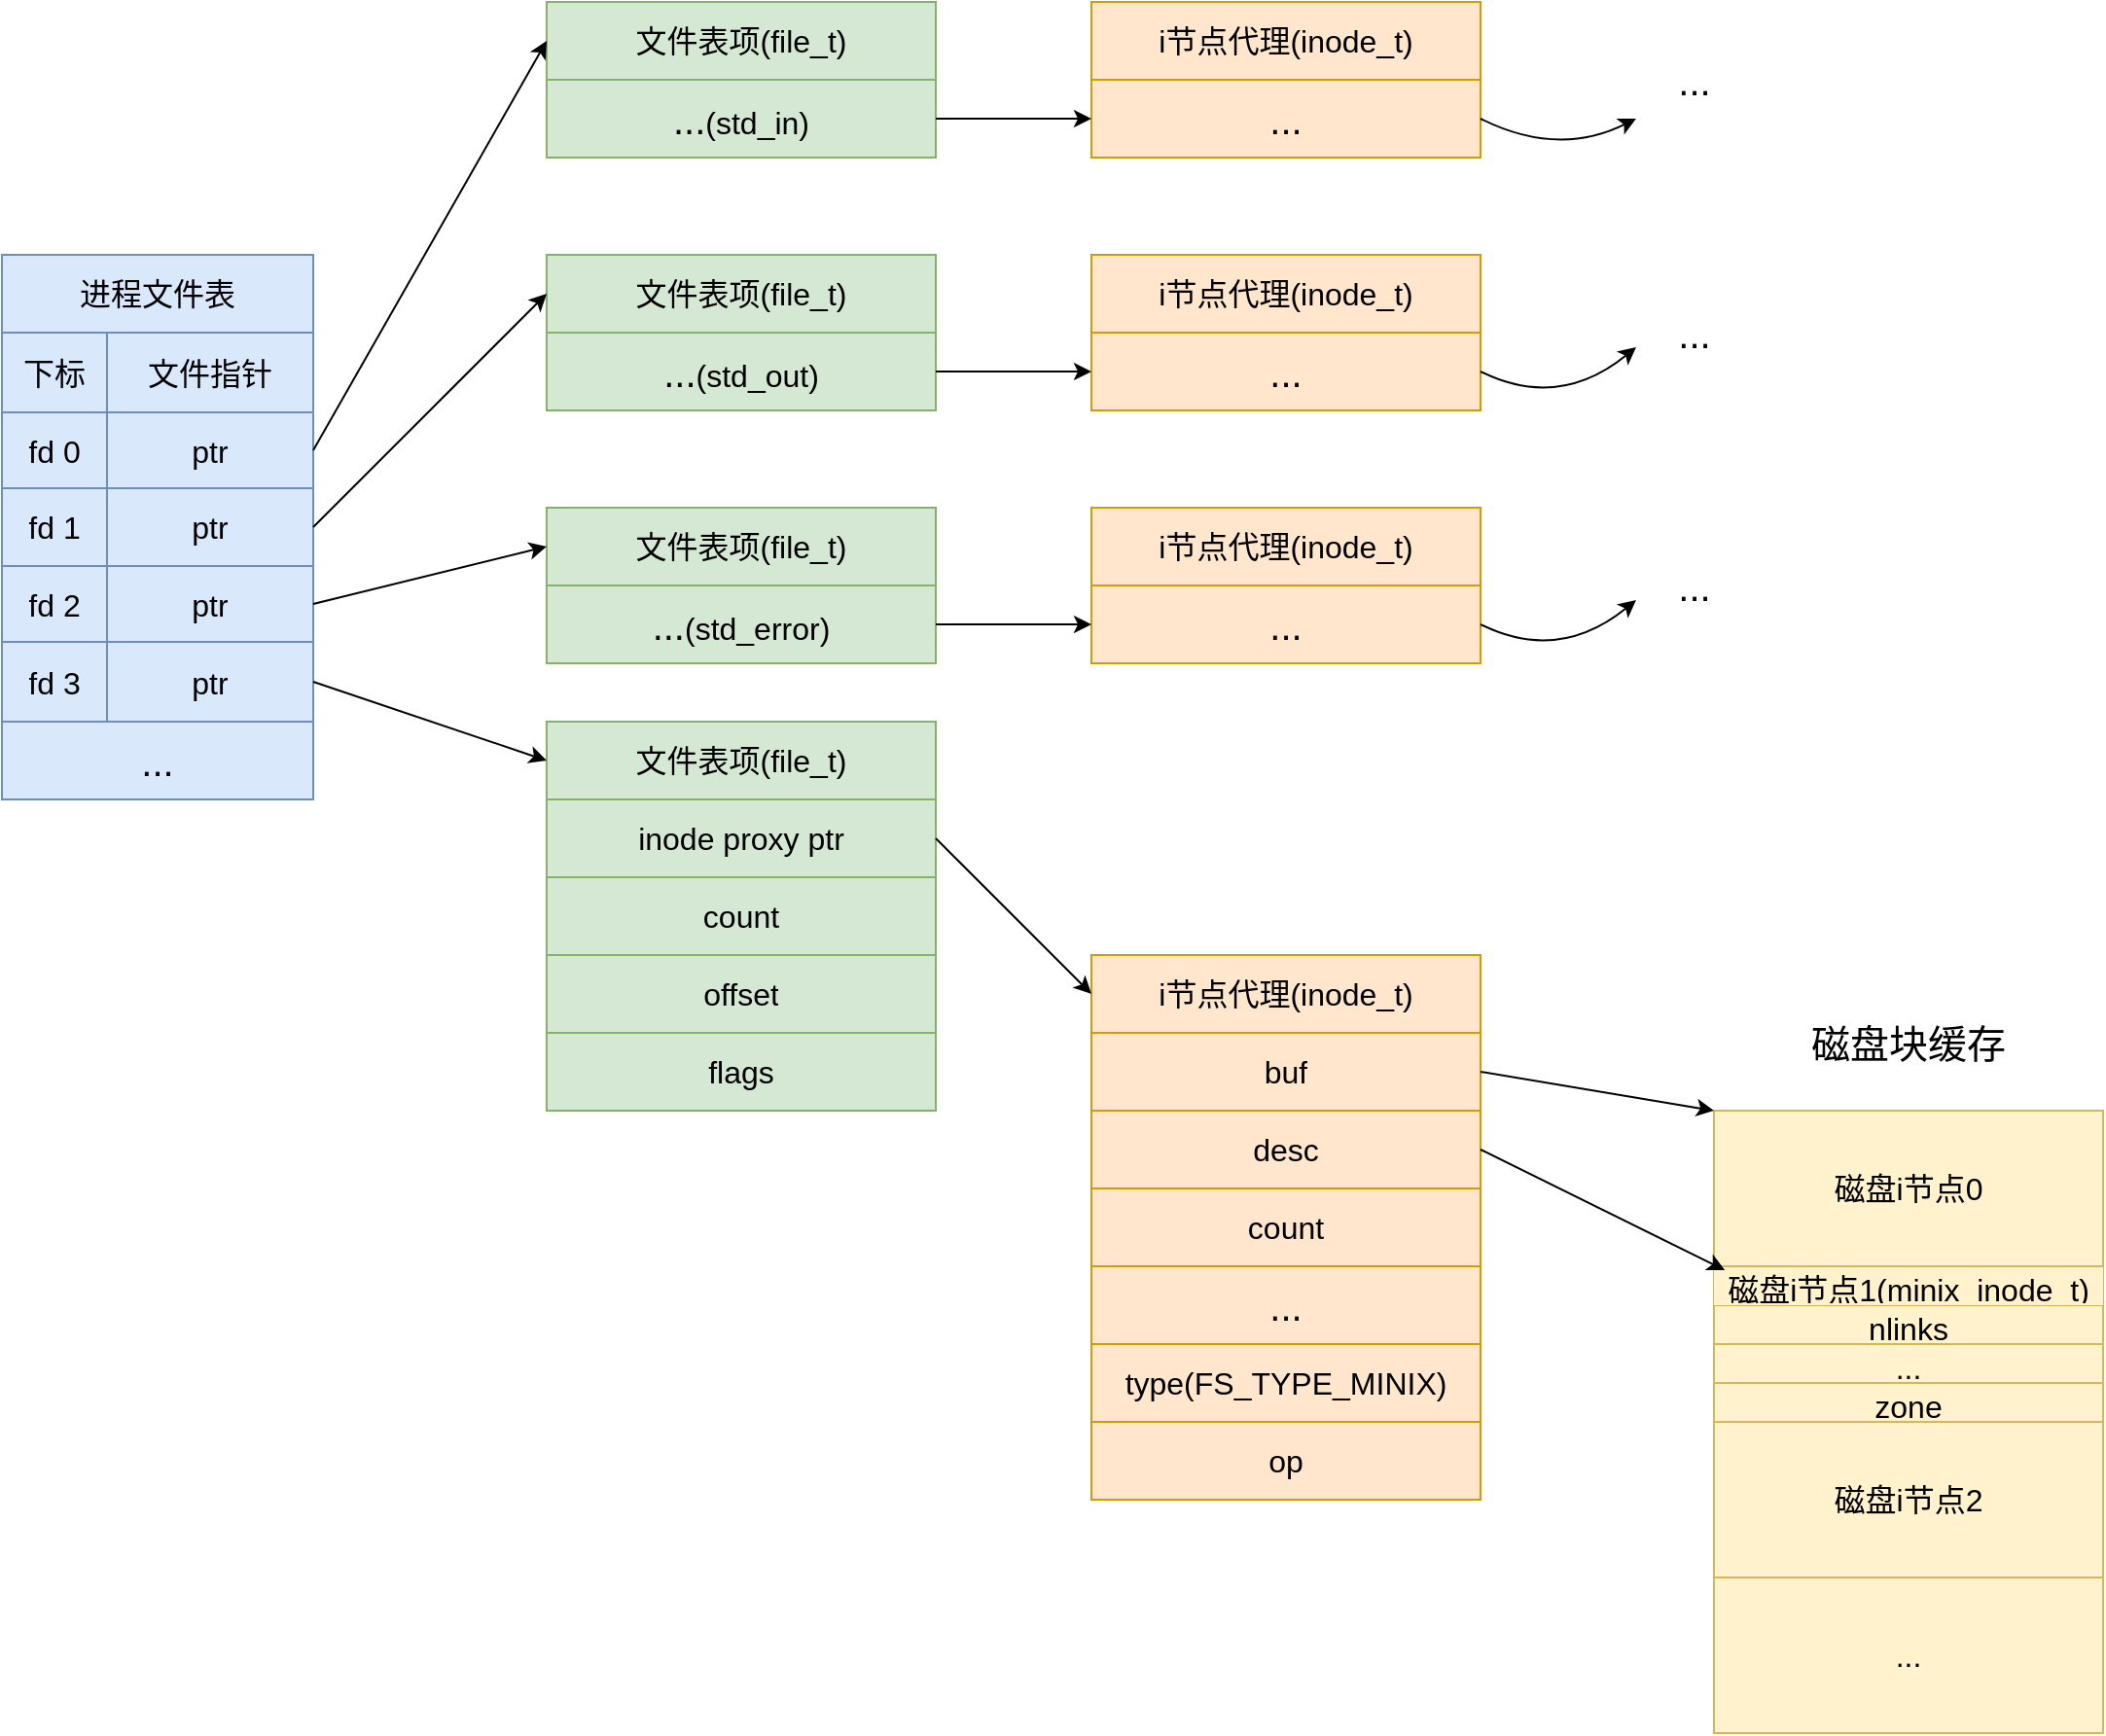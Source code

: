 <mxfile version="28.2.5">
  <diagram name="第 1 页" id="o7dgnYHn_86ZNCyRWwJ7">
    <mxGraphModel dx="1418" dy="2078" grid="1" gridSize="10" guides="1" tooltips="1" connect="1" arrows="1" fold="1" page="1" pageScale="1" pageWidth="827" pageHeight="1169" math="0" shadow="0">
      <root>
        <mxCell id="0" />
        <mxCell id="1" parent="0" />
        <mxCell id="hgz1I2AFEg-eC-I6rhA0-1" value="" style="shape=table;startSize=0;container=1;collapsible=0;childLayout=tableLayout;fontSize=16;fillColor=#dae8fc;strokeColor=#6c8ebf;" vertex="1" parent="1">
          <mxGeometry x="240" y="120" width="160" height="280" as="geometry" />
        </mxCell>
        <mxCell id="hgz1I2AFEg-eC-I6rhA0-26" style="shape=tableRow;horizontal=0;startSize=0;swimlaneHead=0;swimlaneBody=0;strokeColor=inherit;top=0;left=0;bottom=0;right=0;collapsible=0;dropTarget=0;fillColor=none;points=[[0,0.5],[1,0.5]];portConstraint=eastwest;fontSize=16;" vertex="1" parent="hgz1I2AFEg-eC-I6rhA0-1">
          <mxGeometry width="160" height="40" as="geometry" />
        </mxCell>
        <mxCell id="hgz1I2AFEg-eC-I6rhA0-27" value="进程文件表" style="shape=partialRectangle;html=1;whiteSpace=wrap;connectable=0;strokeColor=inherit;overflow=hidden;fillColor=none;top=0;left=0;bottom=0;right=0;pointerEvents=1;fontSize=16;rowspan=1;colspan=3;" vertex="1" parent="hgz1I2AFEg-eC-I6rhA0-26">
          <mxGeometry width="160" height="40" as="geometry">
            <mxRectangle width="54" height="40" as="alternateBounds" />
          </mxGeometry>
        </mxCell>
        <mxCell id="hgz1I2AFEg-eC-I6rhA0-28" style="shape=partialRectangle;html=1;whiteSpace=wrap;connectable=0;strokeColor=inherit;overflow=hidden;fillColor=none;top=0;left=0;bottom=0;right=0;pointerEvents=1;fontSize=16;" vertex="1" visible="0" parent="hgz1I2AFEg-eC-I6rhA0-26">
          <mxGeometry x="54" width="52" height="40" as="geometry">
            <mxRectangle width="52" height="40" as="alternateBounds" />
          </mxGeometry>
        </mxCell>
        <mxCell id="hgz1I2AFEg-eC-I6rhA0-29" style="shape=partialRectangle;html=1;whiteSpace=wrap;connectable=0;strokeColor=inherit;overflow=hidden;fillColor=none;top=0;left=0;bottom=0;right=0;pointerEvents=1;fontSize=16;" vertex="1" visible="0" parent="hgz1I2AFEg-eC-I6rhA0-26">
          <mxGeometry x="106" width="54" height="40" as="geometry">
            <mxRectangle width="54" height="40" as="alternateBounds" />
          </mxGeometry>
        </mxCell>
        <mxCell id="hgz1I2AFEg-eC-I6rhA0-2" value="" style="shape=tableRow;horizontal=0;startSize=0;swimlaneHead=0;swimlaneBody=0;strokeColor=inherit;top=0;left=0;bottom=0;right=0;collapsible=0;dropTarget=0;fillColor=none;points=[[0,0.5],[1,0.5]];portConstraint=eastwest;fontSize=16;" vertex="1" parent="hgz1I2AFEg-eC-I6rhA0-1">
          <mxGeometry y="40" width="160" height="41" as="geometry" />
        </mxCell>
        <mxCell id="hgz1I2AFEg-eC-I6rhA0-3" value="下标" style="shape=partialRectangle;html=1;whiteSpace=wrap;connectable=0;strokeColor=inherit;overflow=hidden;fillColor=none;top=0;left=0;bottom=0;right=0;pointerEvents=1;fontSize=16;" vertex="1" parent="hgz1I2AFEg-eC-I6rhA0-2">
          <mxGeometry width="54" height="41" as="geometry">
            <mxRectangle width="54" height="41" as="alternateBounds" />
          </mxGeometry>
        </mxCell>
        <mxCell id="hgz1I2AFEg-eC-I6rhA0-4" value="文件指针" style="shape=partialRectangle;html=1;whiteSpace=wrap;connectable=0;strokeColor=inherit;overflow=hidden;fillColor=none;top=0;left=0;bottom=0;right=0;pointerEvents=1;fontSize=16;rowspan=1;colspan=2;" vertex="1" parent="hgz1I2AFEg-eC-I6rhA0-2">
          <mxGeometry x="54" width="106" height="41" as="geometry">
            <mxRectangle width="52" height="41" as="alternateBounds" />
          </mxGeometry>
        </mxCell>
        <mxCell id="hgz1I2AFEg-eC-I6rhA0-5" value="" style="shape=partialRectangle;html=1;whiteSpace=wrap;connectable=0;strokeColor=inherit;overflow=hidden;fillColor=none;top=0;left=0;bottom=0;right=0;pointerEvents=1;fontSize=16;" vertex="1" visible="0" parent="hgz1I2AFEg-eC-I6rhA0-2">
          <mxGeometry x="106" width="54" height="41" as="geometry">
            <mxRectangle width="54" height="41" as="alternateBounds" />
          </mxGeometry>
        </mxCell>
        <mxCell id="hgz1I2AFEg-eC-I6rhA0-6" value="" style="shape=tableRow;horizontal=0;startSize=0;swimlaneHead=0;swimlaneBody=0;strokeColor=inherit;top=0;left=0;bottom=0;right=0;collapsible=0;dropTarget=0;fillColor=none;points=[[0,0.5],[1,0.5]];portConstraint=eastwest;fontSize=16;" vertex="1" parent="hgz1I2AFEg-eC-I6rhA0-1">
          <mxGeometry y="81" width="160" height="39" as="geometry" />
        </mxCell>
        <mxCell id="hgz1I2AFEg-eC-I6rhA0-7" value="fd 0" style="shape=partialRectangle;html=1;whiteSpace=wrap;connectable=0;strokeColor=inherit;overflow=hidden;fillColor=none;top=0;left=0;bottom=0;right=0;pointerEvents=1;fontSize=16;" vertex="1" parent="hgz1I2AFEg-eC-I6rhA0-6">
          <mxGeometry width="54" height="39" as="geometry">
            <mxRectangle width="54" height="39" as="alternateBounds" />
          </mxGeometry>
        </mxCell>
        <mxCell id="hgz1I2AFEg-eC-I6rhA0-8" value="ptr" style="shape=partialRectangle;html=1;whiteSpace=wrap;connectable=0;strokeColor=inherit;overflow=hidden;fillColor=none;top=0;left=0;bottom=0;right=0;pointerEvents=1;fontSize=16;rowspan=1;colspan=2;" vertex="1" parent="hgz1I2AFEg-eC-I6rhA0-6">
          <mxGeometry x="54" width="106" height="39" as="geometry">
            <mxRectangle width="52" height="39" as="alternateBounds" />
          </mxGeometry>
        </mxCell>
        <mxCell id="hgz1I2AFEg-eC-I6rhA0-9" value="" style="shape=partialRectangle;html=1;whiteSpace=wrap;connectable=0;strokeColor=inherit;overflow=hidden;fillColor=none;top=0;left=0;bottom=0;right=0;pointerEvents=1;fontSize=16;" vertex="1" visible="0" parent="hgz1I2AFEg-eC-I6rhA0-6">
          <mxGeometry x="106" width="54" height="39" as="geometry">
            <mxRectangle width="54" height="39" as="alternateBounds" />
          </mxGeometry>
        </mxCell>
        <mxCell id="hgz1I2AFEg-eC-I6rhA0-10" value="" style="shape=tableRow;horizontal=0;startSize=0;swimlaneHead=0;swimlaneBody=0;strokeColor=inherit;top=0;left=0;bottom=0;right=0;collapsible=0;dropTarget=0;fillColor=none;points=[[0,0.5],[1,0.5]];portConstraint=eastwest;fontSize=16;" vertex="1" parent="hgz1I2AFEg-eC-I6rhA0-1">
          <mxGeometry y="120" width="160" height="40" as="geometry" />
        </mxCell>
        <mxCell id="hgz1I2AFEg-eC-I6rhA0-11" value="fd 1" style="shape=partialRectangle;html=1;whiteSpace=wrap;connectable=0;strokeColor=inherit;overflow=hidden;fillColor=none;top=0;left=0;bottom=0;right=0;pointerEvents=1;fontSize=16;" vertex="1" parent="hgz1I2AFEg-eC-I6rhA0-10">
          <mxGeometry width="54" height="40" as="geometry">
            <mxRectangle width="54" height="40" as="alternateBounds" />
          </mxGeometry>
        </mxCell>
        <mxCell id="hgz1I2AFEg-eC-I6rhA0-12" value="ptr" style="shape=partialRectangle;html=1;whiteSpace=wrap;connectable=0;strokeColor=inherit;overflow=hidden;fillColor=none;top=0;left=0;bottom=0;right=0;pointerEvents=1;fontSize=16;rowspan=1;colspan=2;" vertex="1" parent="hgz1I2AFEg-eC-I6rhA0-10">
          <mxGeometry x="54" width="106" height="40" as="geometry">
            <mxRectangle width="52" height="40" as="alternateBounds" />
          </mxGeometry>
        </mxCell>
        <mxCell id="hgz1I2AFEg-eC-I6rhA0-13" value="" style="shape=partialRectangle;html=1;whiteSpace=wrap;connectable=0;strokeColor=inherit;overflow=hidden;fillColor=none;top=0;left=0;bottom=0;right=0;pointerEvents=1;fontSize=16;" vertex="1" visible="0" parent="hgz1I2AFEg-eC-I6rhA0-10">
          <mxGeometry x="106" width="54" height="40" as="geometry">
            <mxRectangle width="54" height="40" as="alternateBounds" />
          </mxGeometry>
        </mxCell>
        <mxCell id="hgz1I2AFEg-eC-I6rhA0-14" style="shape=tableRow;horizontal=0;startSize=0;swimlaneHead=0;swimlaneBody=0;strokeColor=inherit;top=0;left=0;bottom=0;right=0;collapsible=0;dropTarget=0;fillColor=none;points=[[0,0.5],[1,0.5]];portConstraint=eastwest;fontSize=16;" vertex="1" parent="hgz1I2AFEg-eC-I6rhA0-1">
          <mxGeometry y="160" width="160" height="39" as="geometry" />
        </mxCell>
        <mxCell id="hgz1I2AFEg-eC-I6rhA0-15" value="fd 2" style="shape=partialRectangle;html=1;whiteSpace=wrap;connectable=0;strokeColor=inherit;overflow=hidden;fillColor=none;top=0;left=0;bottom=0;right=0;pointerEvents=1;fontSize=16;" vertex="1" parent="hgz1I2AFEg-eC-I6rhA0-14">
          <mxGeometry width="54" height="39" as="geometry">
            <mxRectangle width="54" height="39" as="alternateBounds" />
          </mxGeometry>
        </mxCell>
        <mxCell id="hgz1I2AFEg-eC-I6rhA0-16" value="ptr" style="shape=partialRectangle;html=1;whiteSpace=wrap;connectable=0;strokeColor=inherit;overflow=hidden;fillColor=none;top=0;left=0;bottom=0;right=0;pointerEvents=1;fontSize=16;rowspan=1;colspan=2;" vertex="1" parent="hgz1I2AFEg-eC-I6rhA0-14">
          <mxGeometry x="54" width="106" height="39" as="geometry">
            <mxRectangle width="52" height="39" as="alternateBounds" />
          </mxGeometry>
        </mxCell>
        <mxCell id="hgz1I2AFEg-eC-I6rhA0-17" style="shape=partialRectangle;html=1;whiteSpace=wrap;connectable=0;strokeColor=inherit;overflow=hidden;fillColor=none;top=0;left=0;bottom=0;right=0;pointerEvents=1;fontSize=16;" vertex="1" visible="0" parent="hgz1I2AFEg-eC-I6rhA0-14">
          <mxGeometry x="106" width="54" height="39" as="geometry">
            <mxRectangle width="54" height="39" as="alternateBounds" />
          </mxGeometry>
        </mxCell>
        <mxCell id="hgz1I2AFEg-eC-I6rhA0-18" style="shape=tableRow;horizontal=0;startSize=0;swimlaneHead=0;swimlaneBody=0;strokeColor=inherit;top=0;left=0;bottom=0;right=0;collapsible=0;dropTarget=0;fillColor=none;points=[[0,0.5],[1,0.5]];portConstraint=eastwest;fontSize=16;" vertex="1" parent="hgz1I2AFEg-eC-I6rhA0-1">
          <mxGeometry y="199" width="160" height="41" as="geometry" />
        </mxCell>
        <mxCell id="hgz1I2AFEg-eC-I6rhA0-19" value="fd 3" style="shape=partialRectangle;html=1;whiteSpace=wrap;connectable=0;strokeColor=inherit;overflow=hidden;fillColor=none;top=0;left=0;bottom=0;right=0;pointerEvents=1;fontSize=16;" vertex="1" parent="hgz1I2AFEg-eC-I6rhA0-18">
          <mxGeometry width="54" height="41" as="geometry">
            <mxRectangle width="54" height="41" as="alternateBounds" />
          </mxGeometry>
        </mxCell>
        <mxCell id="hgz1I2AFEg-eC-I6rhA0-20" value="ptr" style="shape=partialRectangle;html=1;whiteSpace=wrap;connectable=0;strokeColor=inherit;overflow=hidden;fillColor=none;top=0;left=0;bottom=0;right=0;pointerEvents=1;fontSize=16;rowspan=1;colspan=2;" vertex="1" parent="hgz1I2AFEg-eC-I6rhA0-18">
          <mxGeometry x="54" width="106" height="41" as="geometry">
            <mxRectangle width="52" height="41" as="alternateBounds" />
          </mxGeometry>
        </mxCell>
        <mxCell id="hgz1I2AFEg-eC-I6rhA0-21" style="shape=partialRectangle;html=1;whiteSpace=wrap;connectable=0;strokeColor=inherit;overflow=hidden;fillColor=none;top=0;left=0;bottom=0;right=0;pointerEvents=1;fontSize=16;" vertex="1" visible="0" parent="hgz1I2AFEg-eC-I6rhA0-18">
          <mxGeometry x="106" width="54" height="41" as="geometry">
            <mxRectangle width="54" height="41" as="alternateBounds" />
          </mxGeometry>
        </mxCell>
        <mxCell id="hgz1I2AFEg-eC-I6rhA0-22" style="shape=tableRow;horizontal=0;startSize=0;swimlaneHead=0;swimlaneBody=0;strokeColor=inherit;top=0;left=0;bottom=0;right=0;collapsible=0;dropTarget=0;fillColor=none;points=[[0,0.5],[1,0.5]];portConstraint=eastwest;fontSize=16;" vertex="1" parent="hgz1I2AFEg-eC-I6rhA0-1">
          <mxGeometry y="240" width="160" height="40" as="geometry" />
        </mxCell>
        <mxCell id="hgz1I2AFEg-eC-I6rhA0-23" value="..." style="shape=partialRectangle;html=1;whiteSpace=wrap;connectable=0;strokeColor=inherit;overflow=hidden;fillColor=none;top=0;left=0;bottom=0;right=0;pointerEvents=1;fontSize=20;rowspan=1;colspan=3;" vertex="1" parent="hgz1I2AFEg-eC-I6rhA0-22">
          <mxGeometry width="160" height="40" as="geometry">
            <mxRectangle width="54" height="40" as="alternateBounds" />
          </mxGeometry>
        </mxCell>
        <mxCell id="hgz1I2AFEg-eC-I6rhA0-24" style="shape=partialRectangle;html=1;whiteSpace=wrap;connectable=0;strokeColor=inherit;overflow=hidden;fillColor=none;top=0;left=0;bottom=0;right=0;pointerEvents=1;fontSize=16;" vertex="1" visible="0" parent="hgz1I2AFEg-eC-I6rhA0-22">
          <mxGeometry x="54" width="52" height="40" as="geometry">
            <mxRectangle width="52" height="40" as="alternateBounds" />
          </mxGeometry>
        </mxCell>
        <mxCell id="hgz1I2AFEg-eC-I6rhA0-25" style="shape=partialRectangle;html=1;whiteSpace=wrap;connectable=0;strokeColor=inherit;overflow=hidden;fillColor=none;top=0;left=0;bottom=0;right=0;pointerEvents=1;fontSize=16;" vertex="1" visible="0" parent="hgz1I2AFEg-eC-I6rhA0-22">
          <mxGeometry x="106" width="54" height="40" as="geometry">
            <mxRectangle width="54" height="40" as="alternateBounds" />
          </mxGeometry>
        </mxCell>
        <mxCell id="hgz1I2AFEg-eC-I6rhA0-30" value="" style="shape=table;startSize=0;container=1;collapsible=0;childLayout=tableLayout;fontSize=16;fillColor=#d5e8d4;strokeColor=#82b366;" vertex="1" parent="1">
          <mxGeometry x="520" y="360" width="200" height="200" as="geometry" />
        </mxCell>
        <mxCell id="hgz1I2AFEg-eC-I6rhA0-52" style="shape=tableRow;horizontal=0;startSize=0;swimlaneHead=0;swimlaneBody=0;strokeColor=inherit;top=0;left=0;bottom=0;right=0;collapsible=0;dropTarget=0;fillColor=none;points=[[0,0.5],[1,0.5]];portConstraint=eastwest;fontSize=16;" vertex="1" parent="hgz1I2AFEg-eC-I6rhA0-30">
          <mxGeometry width="200" height="40" as="geometry" />
        </mxCell>
        <mxCell id="hgz1I2AFEg-eC-I6rhA0-53" value="文件表项(file_t)" style="shape=partialRectangle;html=1;whiteSpace=wrap;connectable=0;strokeColor=inherit;overflow=hidden;fillColor=none;top=0;left=0;bottom=0;right=0;pointerEvents=1;fontSize=16;rowspan=1;colspan=3;" vertex="1" parent="hgz1I2AFEg-eC-I6rhA0-52">
          <mxGeometry width="200" height="40" as="geometry">
            <mxRectangle width="69" height="40" as="alternateBounds" />
          </mxGeometry>
        </mxCell>
        <mxCell id="hgz1I2AFEg-eC-I6rhA0-54" style="shape=partialRectangle;html=1;whiteSpace=wrap;connectable=0;strokeColor=inherit;overflow=hidden;fillColor=none;top=0;left=0;bottom=0;right=0;pointerEvents=1;fontSize=16;" vertex="1" visible="0" parent="hgz1I2AFEg-eC-I6rhA0-52">
          <mxGeometry x="69" width="65" height="40" as="geometry">
            <mxRectangle width="65" height="40" as="alternateBounds" />
          </mxGeometry>
        </mxCell>
        <mxCell id="hgz1I2AFEg-eC-I6rhA0-55" style="shape=partialRectangle;html=1;whiteSpace=wrap;connectable=0;strokeColor=inherit;overflow=hidden;fillColor=none;top=0;left=0;bottom=0;right=0;pointerEvents=1;fontSize=16;" vertex="1" visible="0" parent="hgz1I2AFEg-eC-I6rhA0-52">
          <mxGeometry x="134" width="66" height="40" as="geometry">
            <mxRectangle width="66" height="40" as="alternateBounds" />
          </mxGeometry>
        </mxCell>
        <mxCell id="hgz1I2AFEg-eC-I6rhA0-31" value="" style="shape=tableRow;horizontal=0;startSize=0;swimlaneHead=0;swimlaneBody=0;strokeColor=inherit;top=0;left=0;bottom=0;right=0;collapsible=0;dropTarget=0;fillColor=none;points=[[0,0.5],[1,0.5]];portConstraint=eastwest;fontSize=16;" vertex="1" parent="hgz1I2AFEg-eC-I6rhA0-30">
          <mxGeometry y="40" width="200" height="40" as="geometry" />
        </mxCell>
        <mxCell id="hgz1I2AFEg-eC-I6rhA0-32" value="inode proxy ptr" style="shape=partialRectangle;html=1;whiteSpace=wrap;connectable=0;strokeColor=inherit;overflow=hidden;fillColor=none;top=0;left=0;bottom=0;right=0;pointerEvents=1;fontSize=16;rowspan=1;colspan=3;" vertex="1" parent="hgz1I2AFEg-eC-I6rhA0-31">
          <mxGeometry width="200" height="40" as="geometry">
            <mxRectangle width="69" height="40" as="alternateBounds" />
          </mxGeometry>
        </mxCell>
        <mxCell id="hgz1I2AFEg-eC-I6rhA0-33" value="" style="shape=partialRectangle;html=1;whiteSpace=wrap;connectable=0;strokeColor=inherit;overflow=hidden;fillColor=none;top=0;left=0;bottom=0;right=0;pointerEvents=1;fontSize=16;" vertex="1" visible="0" parent="hgz1I2AFEg-eC-I6rhA0-31">
          <mxGeometry x="69" width="65" height="40" as="geometry">
            <mxRectangle width="65" height="40" as="alternateBounds" />
          </mxGeometry>
        </mxCell>
        <mxCell id="hgz1I2AFEg-eC-I6rhA0-34" value="" style="shape=partialRectangle;html=1;whiteSpace=wrap;connectable=0;strokeColor=inherit;overflow=hidden;fillColor=none;top=0;left=0;bottom=0;right=0;pointerEvents=1;fontSize=16;" vertex="1" visible="0" parent="hgz1I2AFEg-eC-I6rhA0-31">
          <mxGeometry x="134" width="66" height="40" as="geometry">
            <mxRectangle width="66" height="40" as="alternateBounds" />
          </mxGeometry>
        </mxCell>
        <mxCell id="hgz1I2AFEg-eC-I6rhA0-35" value="" style="shape=tableRow;horizontal=0;startSize=0;swimlaneHead=0;swimlaneBody=0;strokeColor=inherit;top=0;left=0;bottom=0;right=0;collapsible=0;dropTarget=0;fillColor=none;points=[[0,0.5],[1,0.5]];portConstraint=eastwest;fontSize=16;" vertex="1" parent="hgz1I2AFEg-eC-I6rhA0-30">
          <mxGeometry y="80" width="200" height="40" as="geometry" />
        </mxCell>
        <mxCell id="hgz1I2AFEg-eC-I6rhA0-36" value="count" style="shape=partialRectangle;html=1;whiteSpace=wrap;connectable=0;strokeColor=inherit;overflow=hidden;fillColor=none;top=0;left=0;bottom=0;right=0;pointerEvents=1;fontSize=16;rowspan=1;colspan=3;" vertex="1" parent="hgz1I2AFEg-eC-I6rhA0-35">
          <mxGeometry width="200" height="40" as="geometry">
            <mxRectangle width="69" height="40" as="alternateBounds" />
          </mxGeometry>
        </mxCell>
        <mxCell id="hgz1I2AFEg-eC-I6rhA0-37" value="" style="shape=partialRectangle;html=1;whiteSpace=wrap;connectable=0;strokeColor=inherit;overflow=hidden;fillColor=none;top=0;left=0;bottom=0;right=0;pointerEvents=1;fontSize=16;" vertex="1" visible="0" parent="hgz1I2AFEg-eC-I6rhA0-35">
          <mxGeometry x="69" width="65" height="40" as="geometry">
            <mxRectangle width="65" height="40" as="alternateBounds" />
          </mxGeometry>
        </mxCell>
        <mxCell id="hgz1I2AFEg-eC-I6rhA0-38" value="" style="shape=partialRectangle;html=1;whiteSpace=wrap;connectable=0;strokeColor=inherit;overflow=hidden;fillColor=none;top=0;left=0;bottom=0;right=0;pointerEvents=1;fontSize=16;" vertex="1" visible="0" parent="hgz1I2AFEg-eC-I6rhA0-35">
          <mxGeometry x="134" width="66" height="40" as="geometry">
            <mxRectangle width="66" height="40" as="alternateBounds" />
          </mxGeometry>
        </mxCell>
        <mxCell id="hgz1I2AFEg-eC-I6rhA0-39" value="" style="shape=tableRow;horizontal=0;startSize=0;swimlaneHead=0;swimlaneBody=0;strokeColor=inherit;top=0;left=0;bottom=0;right=0;collapsible=0;dropTarget=0;fillColor=none;points=[[0,0.5],[1,0.5]];portConstraint=eastwest;fontSize=16;" vertex="1" parent="hgz1I2AFEg-eC-I6rhA0-30">
          <mxGeometry y="120" width="200" height="40" as="geometry" />
        </mxCell>
        <mxCell id="hgz1I2AFEg-eC-I6rhA0-40" value="offset" style="shape=partialRectangle;html=1;whiteSpace=wrap;connectable=0;strokeColor=inherit;overflow=hidden;fillColor=none;top=0;left=0;bottom=0;right=0;pointerEvents=1;fontSize=16;rowspan=1;colspan=3;" vertex="1" parent="hgz1I2AFEg-eC-I6rhA0-39">
          <mxGeometry width="200" height="40" as="geometry">
            <mxRectangle width="69" height="40" as="alternateBounds" />
          </mxGeometry>
        </mxCell>
        <mxCell id="hgz1I2AFEg-eC-I6rhA0-41" value="" style="shape=partialRectangle;html=1;whiteSpace=wrap;connectable=0;strokeColor=inherit;overflow=hidden;fillColor=none;top=0;left=0;bottom=0;right=0;pointerEvents=1;fontSize=16;" vertex="1" visible="0" parent="hgz1I2AFEg-eC-I6rhA0-39">
          <mxGeometry x="69" width="65" height="40" as="geometry">
            <mxRectangle width="65" height="40" as="alternateBounds" />
          </mxGeometry>
        </mxCell>
        <mxCell id="hgz1I2AFEg-eC-I6rhA0-42" value="" style="shape=partialRectangle;html=1;whiteSpace=wrap;connectable=0;strokeColor=inherit;overflow=hidden;fillColor=none;top=0;left=0;bottom=0;right=0;pointerEvents=1;fontSize=16;" vertex="1" visible="0" parent="hgz1I2AFEg-eC-I6rhA0-39">
          <mxGeometry x="134" width="66" height="40" as="geometry">
            <mxRectangle width="66" height="40" as="alternateBounds" />
          </mxGeometry>
        </mxCell>
        <mxCell id="hgz1I2AFEg-eC-I6rhA0-43" style="shape=tableRow;horizontal=0;startSize=0;swimlaneHead=0;swimlaneBody=0;strokeColor=inherit;top=0;left=0;bottom=0;right=0;collapsible=0;dropTarget=0;fillColor=none;points=[[0,0.5],[1,0.5]];portConstraint=eastwest;fontSize=16;" vertex="1" parent="hgz1I2AFEg-eC-I6rhA0-30">
          <mxGeometry y="160" width="200" height="40" as="geometry" />
        </mxCell>
        <mxCell id="hgz1I2AFEg-eC-I6rhA0-44" value="flags" style="shape=partialRectangle;html=1;whiteSpace=wrap;connectable=0;strokeColor=inherit;overflow=hidden;fillColor=none;top=0;left=0;bottom=0;right=0;pointerEvents=1;fontSize=16;rowspan=1;colspan=3;" vertex="1" parent="hgz1I2AFEg-eC-I6rhA0-43">
          <mxGeometry width="200" height="40" as="geometry">
            <mxRectangle width="69" height="40" as="alternateBounds" />
          </mxGeometry>
        </mxCell>
        <mxCell id="hgz1I2AFEg-eC-I6rhA0-45" style="shape=partialRectangle;html=1;whiteSpace=wrap;connectable=0;strokeColor=inherit;overflow=hidden;fillColor=none;top=0;left=0;bottom=0;right=0;pointerEvents=1;fontSize=16;" vertex="1" visible="0" parent="hgz1I2AFEg-eC-I6rhA0-43">
          <mxGeometry x="69" width="65" height="40" as="geometry">
            <mxRectangle width="65" height="40" as="alternateBounds" />
          </mxGeometry>
        </mxCell>
        <mxCell id="hgz1I2AFEg-eC-I6rhA0-46" style="shape=partialRectangle;html=1;whiteSpace=wrap;connectable=0;strokeColor=inherit;overflow=hidden;fillColor=none;top=0;left=0;bottom=0;right=0;pointerEvents=1;fontSize=16;" vertex="1" visible="0" parent="hgz1I2AFEg-eC-I6rhA0-43">
          <mxGeometry x="134" width="66" height="40" as="geometry">
            <mxRectangle width="66" height="40" as="alternateBounds" />
          </mxGeometry>
        </mxCell>
        <mxCell id="hgz1I2AFEg-eC-I6rhA0-47" value="" style="endArrow=classic;html=1;rounded=0;exitX=1;exitY=0.5;exitDx=0;exitDy=0;entryX=0;entryY=0.5;entryDx=0;entryDy=0;" edge="1" parent="1" source="hgz1I2AFEg-eC-I6rhA0-18" target="hgz1I2AFEg-eC-I6rhA0-52">
          <mxGeometry width="50" height="50" relative="1" as="geometry">
            <mxPoint x="630" y="480" as="sourcePoint" />
            <mxPoint x="510" y="290" as="targetPoint" />
          </mxGeometry>
        </mxCell>
        <mxCell id="hgz1I2AFEg-eC-I6rhA0-56" value="" style="shape=table;startSize=0;container=1;collapsible=0;childLayout=tableLayout;fontSize=16;fillColor=#ffe6cc;strokeColor=#d79b00;" vertex="1" parent="1">
          <mxGeometry x="800" y="480" width="200" height="280" as="geometry" />
        </mxCell>
        <mxCell id="hgz1I2AFEg-eC-I6rhA0-57" style="shape=tableRow;horizontal=0;startSize=0;swimlaneHead=0;swimlaneBody=0;strokeColor=inherit;top=0;left=0;bottom=0;right=0;collapsible=0;dropTarget=0;fillColor=none;points=[[0,0.5],[1,0.5]];portConstraint=eastwest;fontSize=16;" vertex="1" parent="hgz1I2AFEg-eC-I6rhA0-56">
          <mxGeometry width="200" height="40" as="geometry" />
        </mxCell>
        <mxCell id="hgz1I2AFEg-eC-I6rhA0-58" value="i节点代理(inode_t)" style="shape=partialRectangle;html=1;whiteSpace=wrap;connectable=0;strokeColor=inherit;overflow=hidden;fillColor=none;top=0;left=0;bottom=0;right=0;pointerEvents=1;fontSize=16;rowspan=1;colspan=3;align=center;" vertex="1" parent="hgz1I2AFEg-eC-I6rhA0-57">
          <mxGeometry width="200" height="40" as="geometry">
            <mxRectangle width="69" height="40" as="alternateBounds" />
          </mxGeometry>
        </mxCell>
        <mxCell id="hgz1I2AFEg-eC-I6rhA0-59" style="shape=partialRectangle;html=1;whiteSpace=wrap;connectable=0;strokeColor=inherit;overflow=hidden;fillColor=none;top=0;left=0;bottom=0;right=0;pointerEvents=1;fontSize=16;" vertex="1" visible="0" parent="hgz1I2AFEg-eC-I6rhA0-57">
          <mxGeometry x="69" width="65" height="40" as="geometry">
            <mxRectangle width="65" height="40" as="alternateBounds" />
          </mxGeometry>
        </mxCell>
        <mxCell id="hgz1I2AFEg-eC-I6rhA0-60" style="shape=partialRectangle;html=1;whiteSpace=wrap;connectable=0;strokeColor=inherit;overflow=hidden;fillColor=none;top=0;left=0;bottom=0;right=0;pointerEvents=1;fontSize=16;" vertex="1" visible="0" parent="hgz1I2AFEg-eC-I6rhA0-57">
          <mxGeometry x="134" width="66" height="40" as="geometry">
            <mxRectangle width="66" height="40" as="alternateBounds" />
          </mxGeometry>
        </mxCell>
        <mxCell id="hgz1I2AFEg-eC-I6rhA0-61" value="" style="shape=tableRow;horizontal=0;startSize=0;swimlaneHead=0;swimlaneBody=0;strokeColor=inherit;top=0;left=0;bottom=0;right=0;collapsible=0;dropTarget=0;fillColor=none;points=[[0,0.5],[1,0.5]];portConstraint=eastwest;fontSize=16;" vertex="1" parent="hgz1I2AFEg-eC-I6rhA0-56">
          <mxGeometry y="40" width="200" height="40" as="geometry" />
        </mxCell>
        <mxCell id="hgz1I2AFEg-eC-I6rhA0-62" value="buf" style="shape=partialRectangle;html=1;whiteSpace=wrap;connectable=0;strokeColor=inherit;overflow=hidden;fillColor=none;top=0;left=0;bottom=0;right=0;pointerEvents=1;fontSize=16;rowspan=1;colspan=3;" vertex="1" parent="hgz1I2AFEg-eC-I6rhA0-61">
          <mxGeometry width="200" height="40" as="geometry">
            <mxRectangle width="69" height="40" as="alternateBounds" />
          </mxGeometry>
        </mxCell>
        <mxCell id="hgz1I2AFEg-eC-I6rhA0-63" value="" style="shape=partialRectangle;html=1;whiteSpace=wrap;connectable=0;strokeColor=inherit;overflow=hidden;fillColor=none;top=0;left=0;bottom=0;right=0;pointerEvents=1;fontSize=16;" vertex="1" visible="0" parent="hgz1I2AFEg-eC-I6rhA0-61">
          <mxGeometry x="69" width="65" height="40" as="geometry">
            <mxRectangle width="65" height="40" as="alternateBounds" />
          </mxGeometry>
        </mxCell>
        <mxCell id="hgz1I2AFEg-eC-I6rhA0-64" value="" style="shape=partialRectangle;html=1;whiteSpace=wrap;connectable=0;strokeColor=inherit;overflow=hidden;fillColor=none;top=0;left=0;bottom=0;right=0;pointerEvents=1;fontSize=16;" vertex="1" visible="0" parent="hgz1I2AFEg-eC-I6rhA0-61">
          <mxGeometry x="134" width="66" height="40" as="geometry">
            <mxRectangle width="66" height="40" as="alternateBounds" />
          </mxGeometry>
        </mxCell>
        <mxCell id="hgz1I2AFEg-eC-I6rhA0-65" value="" style="shape=tableRow;horizontal=0;startSize=0;swimlaneHead=0;swimlaneBody=0;strokeColor=inherit;top=0;left=0;bottom=0;right=0;collapsible=0;dropTarget=0;fillColor=none;points=[[0,0.5],[1,0.5]];portConstraint=eastwest;fontSize=16;" vertex="1" parent="hgz1I2AFEg-eC-I6rhA0-56">
          <mxGeometry y="80" width="200" height="40" as="geometry" />
        </mxCell>
        <mxCell id="hgz1I2AFEg-eC-I6rhA0-66" value="desc" style="shape=partialRectangle;html=1;whiteSpace=wrap;connectable=0;strokeColor=inherit;overflow=hidden;fillColor=none;top=0;left=0;bottom=0;right=0;pointerEvents=1;fontSize=16;rowspan=1;colspan=3;" vertex="1" parent="hgz1I2AFEg-eC-I6rhA0-65">
          <mxGeometry width="200" height="40" as="geometry">
            <mxRectangle width="69" height="40" as="alternateBounds" />
          </mxGeometry>
        </mxCell>
        <mxCell id="hgz1I2AFEg-eC-I6rhA0-67" value="" style="shape=partialRectangle;html=1;whiteSpace=wrap;connectable=0;strokeColor=inherit;overflow=hidden;fillColor=none;top=0;left=0;bottom=0;right=0;pointerEvents=1;fontSize=16;" vertex="1" visible="0" parent="hgz1I2AFEg-eC-I6rhA0-65">
          <mxGeometry x="69" width="65" height="40" as="geometry">
            <mxRectangle width="65" height="40" as="alternateBounds" />
          </mxGeometry>
        </mxCell>
        <mxCell id="hgz1I2AFEg-eC-I6rhA0-68" value="" style="shape=partialRectangle;html=1;whiteSpace=wrap;connectable=0;strokeColor=inherit;overflow=hidden;fillColor=none;top=0;left=0;bottom=0;right=0;pointerEvents=1;fontSize=16;" vertex="1" visible="0" parent="hgz1I2AFEg-eC-I6rhA0-65">
          <mxGeometry x="134" width="66" height="40" as="geometry">
            <mxRectangle width="66" height="40" as="alternateBounds" />
          </mxGeometry>
        </mxCell>
        <mxCell id="hgz1I2AFEg-eC-I6rhA0-203" style="shape=tableRow;horizontal=0;startSize=0;swimlaneHead=0;swimlaneBody=0;strokeColor=inherit;top=0;left=0;bottom=0;right=0;collapsible=0;dropTarget=0;fillColor=none;points=[[0,0.5],[1,0.5]];portConstraint=eastwest;fontSize=16;" vertex="1" parent="hgz1I2AFEg-eC-I6rhA0-56">
          <mxGeometry y="120" width="200" height="40" as="geometry" />
        </mxCell>
        <mxCell id="hgz1I2AFEg-eC-I6rhA0-204" value="count" style="shape=partialRectangle;html=1;whiteSpace=wrap;connectable=0;strokeColor=inherit;overflow=hidden;fillColor=none;top=0;left=0;bottom=0;right=0;pointerEvents=1;fontSize=16;rowspan=1;colspan=3;" vertex="1" parent="hgz1I2AFEg-eC-I6rhA0-203">
          <mxGeometry width="200" height="40" as="geometry">
            <mxRectangle width="69" height="40" as="alternateBounds" />
          </mxGeometry>
        </mxCell>
        <mxCell id="hgz1I2AFEg-eC-I6rhA0-205" style="shape=partialRectangle;html=1;whiteSpace=wrap;connectable=0;strokeColor=inherit;overflow=hidden;fillColor=none;top=0;left=0;bottom=0;right=0;pointerEvents=1;fontSize=16;" vertex="1" visible="0" parent="hgz1I2AFEg-eC-I6rhA0-203">
          <mxGeometry x="69" width="65" height="40" as="geometry">
            <mxRectangle width="65" height="40" as="alternateBounds" />
          </mxGeometry>
        </mxCell>
        <mxCell id="hgz1I2AFEg-eC-I6rhA0-206" style="shape=partialRectangle;html=1;whiteSpace=wrap;connectable=0;strokeColor=inherit;overflow=hidden;fillColor=none;top=0;left=0;bottom=0;right=0;pointerEvents=1;fontSize=16;" vertex="1" visible="0" parent="hgz1I2AFEg-eC-I6rhA0-203">
          <mxGeometry x="134" width="66" height="40" as="geometry">
            <mxRectangle width="66" height="40" as="alternateBounds" />
          </mxGeometry>
        </mxCell>
        <mxCell id="hgz1I2AFEg-eC-I6rhA0-69" value="" style="shape=tableRow;horizontal=0;startSize=0;swimlaneHead=0;swimlaneBody=0;strokeColor=inherit;top=0;left=0;bottom=0;right=0;collapsible=0;dropTarget=0;fillColor=none;points=[[0,0.5],[1,0.5]];portConstraint=eastwest;fontSize=16;" vertex="1" parent="hgz1I2AFEg-eC-I6rhA0-56">
          <mxGeometry y="160" width="200" height="40" as="geometry" />
        </mxCell>
        <mxCell id="hgz1I2AFEg-eC-I6rhA0-70" value="..." style="shape=partialRectangle;html=1;whiteSpace=wrap;connectable=0;strokeColor=inherit;overflow=hidden;fillColor=none;top=0;left=0;bottom=0;right=0;pointerEvents=1;fontSize=20;rowspan=1;colspan=3;" vertex="1" parent="hgz1I2AFEg-eC-I6rhA0-69">
          <mxGeometry width="200" height="40" as="geometry">
            <mxRectangle width="69" height="40" as="alternateBounds" />
          </mxGeometry>
        </mxCell>
        <mxCell id="hgz1I2AFEg-eC-I6rhA0-71" value="" style="shape=partialRectangle;html=1;whiteSpace=wrap;connectable=0;strokeColor=inherit;overflow=hidden;fillColor=none;top=0;left=0;bottom=0;right=0;pointerEvents=1;fontSize=16;" vertex="1" visible="0" parent="hgz1I2AFEg-eC-I6rhA0-69">
          <mxGeometry x="69" width="65" height="40" as="geometry">
            <mxRectangle width="65" height="40" as="alternateBounds" />
          </mxGeometry>
        </mxCell>
        <mxCell id="hgz1I2AFEg-eC-I6rhA0-72" value="" style="shape=partialRectangle;html=1;whiteSpace=wrap;connectable=0;strokeColor=inherit;overflow=hidden;fillColor=none;top=0;left=0;bottom=0;right=0;pointerEvents=1;fontSize=16;" vertex="1" visible="0" parent="hgz1I2AFEg-eC-I6rhA0-69">
          <mxGeometry x="134" width="66" height="40" as="geometry">
            <mxRectangle width="66" height="40" as="alternateBounds" />
          </mxGeometry>
        </mxCell>
        <mxCell id="hgz1I2AFEg-eC-I6rhA0-73" style="shape=tableRow;horizontal=0;startSize=0;swimlaneHead=0;swimlaneBody=0;strokeColor=inherit;top=0;left=0;bottom=0;right=0;collapsible=0;dropTarget=0;fillColor=none;points=[[0,0.5],[1,0.5]];portConstraint=eastwest;fontSize=16;" vertex="1" parent="hgz1I2AFEg-eC-I6rhA0-56">
          <mxGeometry y="200" width="200" height="40" as="geometry" />
        </mxCell>
        <mxCell id="hgz1I2AFEg-eC-I6rhA0-74" value="type(FS_TYPE_MINIX)" style="shape=partialRectangle;html=1;whiteSpace=wrap;connectable=0;strokeColor=inherit;overflow=hidden;fillColor=none;top=0;left=0;bottom=0;right=0;pointerEvents=1;fontSize=16;rowspan=1;colspan=3;" vertex="1" parent="hgz1I2AFEg-eC-I6rhA0-73">
          <mxGeometry width="200" height="40" as="geometry">
            <mxRectangle width="69" height="40" as="alternateBounds" />
          </mxGeometry>
        </mxCell>
        <mxCell id="hgz1I2AFEg-eC-I6rhA0-75" style="shape=partialRectangle;html=1;whiteSpace=wrap;connectable=0;strokeColor=inherit;overflow=hidden;fillColor=none;top=0;left=0;bottom=0;right=0;pointerEvents=1;fontSize=16;" vertex="1" visible="0" parent="hgz1I2AFEg-eC-I6rhA0-73">
          <mxGeometry x="69" width="65" height="40" as="geometry">
            <mxRectangle width="65" height="40" as="alternateBounds" />
          </mxGeometry>
        </mxCell>
        <mxCell id="hgz1I2AFEg-eC-I6rhA0-76" style="shape=partialRectangle;html=1;whiteSpace=wrap;connectable=0;strokeColor=inherit;overflow=hidden;fillColor=none;top=0;left=0;bottom=0;right=0;pointerEvents=1;fontSize=16;" vertex="1" visible="0" parent="hgz1I2AFEg-eC-I6rhA0-73">
          <mxGeometry x="134" width="66" height="40" as="geometry">
            <mxRectangle width="66" height="40" as="alternateBounds" />
          </mxGeometry>
        </mxCell>
        <mxCell id="hgz1I2AFEg-eC-I6rhA0-81" style="shape=tableRow;horizontal=0;startSize=0;swimlaneHead=0;swimlaneBody=0;strokeColor=inherit;top=0;left=0;bottom=0;right=0;collapsible=0;dropTarget=0;fillColor=none;points=[[0,0.5],[1,0.5]];portConstraint=eastwest;fontSize=16;" vertex="1" parent="hgz1I2AFEg-eC-I6rhA0-56">
          <mxGeometry y="240" width="200" height="40" as="geometry" />
        </mxCell>
        <mxCell id="hgz1I2AFEg-eC-I6rhA0-82" value="op" style="shape=partialRectangle;html=1;whiteSpace=wrap;connectable=0;strokeColor=inherit;overflow=hidden;fillColor=none;top=0;left=0;bottom=0;right=0;pointerEvents=1;fontSize=16;rowspan=1;colspan=3;" vertex="1" parent="hgz1I2AFEg-eC-I6rhA0-81">
          <mxGeometry width="200" height="40" as="geometry">
            <mxRectangle width="69" height="40" as="alternateBounds" />
          </mxGeometry>
        </mxCell>
        <mxCell id="hgz1I2AFEg-eC-I6rhA0-83" style="shape=partialRectangle;html=1;whiteSpace=wrap;connectable=0;strokeColor=inherit;overflow=hidden;fillColor=none;top=0;left=0;bottom=0;right=0;pointerEvents=1;fontSize=16;" vertex="1" visible="0" parent="hgz1I2AFEg-eC-I6rhA0-81">
          <mxGeometry x="69" width="65" height="40" as="geometry">
            <mxRectangle width="65" height="40" as="alternateBounds" />
          </mxGeometry>
        </mxCell>
        <mxCell id="hgz1I2AFEg-eC-I6rhA0-84" style="shape=partialRectangle;html=1;whiteSpace=wrap;connectable=0;strokeColor=inherit;overflow=hidden;fillColor=none;top=0;left=0;bottom=0;right=0;pointerEvents=1;fontSize=16;" vertex="1" visible="0" parent="hgz1I2AFEg-eC-I6rhA0-81">
          <mxGeometry x="134" width="66" height="40" as="geometry">
            <mxRectangle width="66" height="40" as="alternateBounds" />
          </mxGeometry>
        </mxCell>
        <mxCell id="hgz1I2AFEg-eC-I6rhA0-85" value="" style="endArrow=classic;html=1;rounded=0;entryX=0;entryY=0.5;entryDx=0;entryDy=0;exitX=1;exitY=0.5;exitDx=0;exitDy=0;" edge="1" parent="1" source="hgz1I2AFEg-eC-I6rhA0-31" target="hgz1I2AFEg-eC-I6rhA0-57">
          <mxGeometry width="50" height="50" relative="1" as="geometry">
            <mxPoint x="660" y="350" as="sourcePoint" />
            <mxPoint x="670" y="390" as="targetPoint" />
          </mxGeometry>
        </mxCell>
        <mxCell id="hgz1I2AFEg-eC-I6rhA0-87" value="" style="shape=table;startSize=0;container=1;collapsible=0;childLayout=tableLayout;fontSize=16;fillColor=#d5e8d4;strokeColor=#82b366;" vertex="1" parent="1">
          <mxGeometry x="520" y="-10" width="200" height="80" as="geometry" />
        </mxCell>
        <mxCell id="hgz1I2AFEg-eC-I6rhA0-88" value="" style="shape=tableRow;horizontal=0;startSize=0;swimlaneHead=0;swimlaneBody=0;strokeColor=inherit;top=0;left=0;bottom=0;right=0;collapsible=0;dropTarget=0;fillColor=none;points=[[0,0.5],[1,0.5]];portConstraint=eastwest;fontSize=16;" vertex="1" parent="hgz1I2AFEg-eC-I6rhA0-87">
          <mxGeometry width="200" height="40" as="geometry" />
        </mxCell>
        <mxCell id="hgz1I2AFEg-eC-I6rhA0-89" value="文件表项(file_t)" style="shape=partialRectangle;html=1;whiteSpace=wrap;connectable=0;strokeColor=inherit;overflow=hidden;fillColor=none;top=0;left=0;bottom=0;right=0;pointerEvents=1;fontSize=16;rowspan=1;colspan=3;" vertex="1" parent="hgz1I2AFEg-eC-I6rhA0-88">
          <mxGeometry width="200" height="40" as="geometry">
            <mxRectangle width="67" height="40" as="alternateBounds" />
          </mxGeometry>
        </mxCell>
        <mxCell id="hgz1I2AFEg-eC-I6rhA0-90" value="" style="shape=partialRectangle;html=1;whiteSpace=wrap;connectable=0;strokeColor=inherit;overflow=hidden;fillColor=none;top=0;left=0;bottom=0;right=0;pointerEvents=1;fontSize=16;" vertex="1" visible="0" parent="hgz1I2AFEg-eC-I6rhA0-88">
          <mxGeometry x="67" width="66" height="40" as="geometry">
            <mxRectangle width="66" height="40" as="alternateBounds" />
          </mxGeometry>
        </mxCell>
        <mxCell id="hgz1I2AFEg-eC-I6rhA0-91" value="" style="shape=partialRectangle;html=1;whiteSpace=wrap;connectable=0;strokeColor=inherit;overflow=hidden;fillColor=none;top=0;left=0;bottom=0;right=0;pointerEvents=1;fontSize=16;" vertex="1" visible="0" parent="hgz1I2AFEg-eC-I6rhA0-88">
          <mxGeometry x="133" width="67" height="40" as="geometry">
            <mxRectangle width="67" height="40" as="alternateBounds" />
          </mxGeometry>
        </mxCell>
        <mxCell id="hgz1I2AFEg-eC-I6rhA0-92" value="" style="shape=tableRow;horizontal=0;startSize=0;swimlaneHead=0;swimlaneBody=0;strokeColor=inherit;top=0;left=0;bottom=0;right=0;collapsible=0;dropTarget=0;fillColor=none;points=[[0,0.5],[1,0.5]];portConstraint=eastwest;fontSize=16;" vertex="1" parent="hgz1I2AFEg-eC-I6rhA0-87">
          <mxGeometry y="40" width="200" height="40" as="geometry" />
        </mxCell>
        <mxCell id="hgz1I2AFEg-eC-I6rhA0-93" value="&lt;font style=&quot;font-size: 20px;&quot;&gt;...&lt;/font&gt;&lt;font&gt;(std_in)&lt;/font&gt;" style="shape=partialRectangle;html=1;whiteSpace=wrap;connectable=0;strokeColor=inherit;overflow=hidden;fillColor=none;top=0;left=0;bottom=0;right=0;pointerEvents=1;fontSize=16;rowspan=1;colspan=3;" vertex="1" parent="hgz1I2AFEg-eC-I6rhA0-92">
          <mxGeometry width="200" height="40" as="geometry">
            <mxRectangle width="67" height="40" as="alternateBounds" />
          </mxGeometry>
        </mxCell>
        <mxCell id="hgz1I2AFEg-eC-I6rhA0-94" value="" style="shape=partialRectangle;html=1;whiteSpace=wrap;connectable=0;strokeColor=inherit;overflow=hidden;fillColor=none;top=0;left=0;bottom=0;right=0;pointerEvents=1;fontSize=16;" vertex="1" visible="0" parent="hgz1I2AFEg-eC-I6rhA0-92">
          <mxGeometry x="67" width="66" height="40" as="geometry">
            <mxRectangle width="66" height="40" as="alternateBounds" />
          </mxGeometry>
        </mxCell>
        <mxCell id="hgz1I2AFEg-eC-I6rhA0-95" value="" style="shape=partialRectangle;html=1;whiteSpace=wrap;connectable=0;strokeColor=inherit;overflow=hidden;fillColor=none;top=0;left=0;bottom=0;right=0;pointerEvents=1;fontSize=16;" vertex="1" visible="0" parent="hgz1I2AFEg-eC-I6rhA0-92">
          <mxGeometry x="133" width="67" height="40" as="geometry">
            <mxRectangle width="67" height="40" as="alternateBounds" />
          </mxGeometry>
        </mxCell>
        <mxCell id="hgz1I2AFEg-eC-I6rhA0-100" value="" style="shape=table;startSize=0;container=1;collapsible=0;childLayout=tableLayout;fontSize=16;fillColor=#d5e8d4;strokeColor=#82b366;" vertex="1" parent="1">
          <mxGeometry x="520" y="120" width="200" height="80" as="geometry" />
        </mxCell>
        <mxCell id="hgz1I2AFEg-eC-I6rhA0-101" value="" style="shape=tableRow;horizontal=0;startSize=0;swimlaneHead=0;swimlaneBody=0;strokeColor=inherit;top=0;left=0;bottom=0;right=0;collapsible=0;dropTarget=0;fillColor=none;points=[[0,0.5],[1,0.5]];portConstraint=eastwest;fontSize=16;" vertex="1" parent="hgz1I2AFEg-eC-I6rhA0-100">
          <mxGeometry width="200" height="40" as="geometry" />
        </mxCell>
        <mxCell id="hgz1I2AFEg-eC-I6rhA0-102" value="文件表项(file_t)" style="shape=partialRectangle;html=1;whiteSpace=wrap;connectable=0;strokeColor=inherit;overflow=hidden;fillColor=none;top=0;left=0;bottom=0;right=0;pointerEvents=1;fontSize=16;rowspan=1;colspan=3;" vertex="1" parent="hgz1I2AFEg-eC-I6rhA0-101">
          <mxGeometry width="200" height="40" as="geometry">
            <mxRectangle width="67" height="40" as="alternateBounds" />
          </mxGeometry>
        </mxCell>
        <mxCell id="hgz1I2AFEg-eC-I6rhA0-103" value="" style="shape=partialRectangle;html=1;whiteSpace=wrap;connectable=0;strokeColor=inherit;overflow=hidden;fillColor=none;top=0;left=0;bottom=0;right=0;pointerEvents=1;fontSize=16;" vertex="1" visible="0" parent="hgz1I2AFEg-eC-I6rhA0-101">
          <mxGeometry x="67" width="66" height="40" as="geometry">
            <mxRectangle width="66" height="40" as="alternateBounds" />
          </mxGeometry>
        </mxCell>
        <mxCell id="hgz1I2AFEg-eC-I6rhA0-104" value="" style="shape=partialRectangle;html=1;whiteSpace=wrap;connectable=0;strokeColor=inherit;overflow=hidden;fillColor=none;top=0;left=0;bottom=0;right=0;pointerEvents=1;fontSize=16;" vertex="1" visible="0" parent="hgz1I2AFEg-eC-I6rhA0-101">
          <mxGeometry x="133" width="67" height="40" as="geometry">
            <mxRectangle width="67" height="40" as="alternateBounds" />
          </mxGeometry>
        </mxCell>
        <mxCell id="hgz1I2AFEg-eC-I6rhA0-105" value="" style="shape=tableRow;horizontal=0;startSize=0;swimlaneHead=0;swimlaneBody=0;strokeColor=inherit;top=0;left=0;bottom=0;right=0;collapsible=0;dropTarget=0;fillColor=none;points=[[0,0.5],[1,0.5]];portConstraint=eastwest;fontSize=16;" vertex="1" parent="hgz1I2AFEg-eC-I6rhA0-100">
          <mxGeometry y="40" width="200" height="40" as="geometry" />
        </mxCell>
        <mxCell id="hgz1I2AFEg-eC-I6rhA0-106" value="&lt;font style=&quot;font-size: 20px;&quot;&gt;...&lt;/font&gt;&lt;font&gt;(std_out)&lt;/font&gt;" style="shape=partialRectangle;html=1;whiteSpace=wrap;connectable=0;strokeColor=inherit;overflow=hidden;fillColor=none;top=0;left=0;bottom=0;right=0;pointerEvents=1;fontSize=16;rowspan=1;colspan=3;" vertex="1" parent="hgz1I2AFEg-eC-I6rhA0-105">
          <mxGeometry width="200" height="40" as="geometry">
            <mxRectangle width="67" height="40" as="alternateBounds" />
          </mxGeometry>
        </mxCell>
        <mxCell id="hgz1I2AFEg-eC-I6rhA0-107" value="" style="shape=partialRectangle;html=1;whiteSpace=wrap;connectable=0;strokeColor=inherit;overflow=hidden;fillColor=none;top=0;left=0;bottom=0;right=0;pointerEvents=1;fontSize=16;" vertex="1" visible="0" parent="hgz1I2AFEg-eC-I6rhA0-105">
          <mxGeometry x="67" width="66" height="40" as="geometry">
            <mxRectangle width="66" height="40" as="alternateBounds" />
          </mxGeometry>
        </mxCell>
        <mxCell id="hgz1I2AFEg-eC-I6rhA0-108" value="" style="shape=partialRectangle;html=1;whiteSpace=wrap;connectable=0;strokeColor=inherit;overflow=hidden;fillColor=none;top=0;left=0;bottom=0;right=0;pointerEvents=1;fontSize=16;" vertex="1" visible="0" parent="hgz1I2AFEg-eC-I6rhA0-105">
          <mxGeometry x="133" width="67" height="40" as="geometry">
            <mxRectangle width="67" height="40" as="alternateBounds" />
          </mxGeometry>
        </mxCell>
        <mxCell id="hgz1I2AFEg-eC-I6rhA0-109" value="" style="shape=table;startSize=0;container=1;collapsible=0;childLayout=tableLayout;fontSize=16;fillColor=#ffe6cc;strokeColor=#d79b00;" vertex="1" parent="1">
          <mxGeometry x="800" y="-10" width="200" height="80" as="geometry" />
        </mxCell>
        <mxCell id="hgz1I2AFEg-eC-I6rhA0-110" value="" style="shape=tableRow;horizontal=0;startSize=0;swimlaneHead=0;swimlaneBody=0;strokeColor=inherit;top=0;left=0;bottom=0;right=0;collapsible=0;dropTarget=0;fillColor=none;points=[[0,0.5],[1,0.5]];portConstraint=eastwest;fontSize=16;" vertex="1" parent="hgz1I2AFEg-eC-I6rhA0-109">
          <mxGeometry width="200" height="40" as="geometry" />
        </mxCell>
        <mxCell id="hgz1I2AFEg-eC-I6rhA0-111" value="i节点代理(inode_t)" style="shape=partialRectangle;html=1;whiteSpace=wrap;connectable=0;strokeColor=inherit;overflow=hidden;fillColor=none;top=0;left=0;bottom=0;right=0;pointerEvents=1;fontSize=16;rowspan=1;colspan=3;" vertex="1" parent="hgz1I2AFEg-eC-I6rhA0-110">
          <mxGeometry width="200" height="40" as="geometry">
            <mxRectangle width="67" height="40" as="alternateBounds" />
          </mxGeometry>
        </mxCell>
        <mxCell id="hgz1I2AFEg-eC-I6rhA0-112" value="" style="shape=partialRectangle;html=1;whiteSpace=wrap;connectable=0;strokeColor=inherit;overflow=hidden;fillColor=none;top=0;left=0;bottom=0;right=0;pointerEvents=1;fontSize=16;" vertex="1" visible="0" parent="hgz1I2AFEg-eC-I6rhA0-110">
          <mxGeometry x="67" width="66" height="40" as="geometry">
            <mxRectangle width="66" height="40" as="alternateBounds" />
          </mxGeometry>
        </mxCell>
        <mxCell id="hgz1I2AFEg-eC-I6rhA0-113" value="" style="shape=partialRectangle;html=1;whiteSpace=wrap;connectable=0;strokeColor=inherit;overflow=hidden;fillColor=none;top=0;left=0;bottom=0;right=0;pointerEvents=1;fontSize=16;" vertex="1" visible="0" parent="hgz1I2AFEg-eC-I6rhA0-110">
          <mxGeometry x="133" width="67" height="40" as="geometry">
            <mxRectangle width="67" height="40" as="alternateBounds" />
          </mxGeometry>
        </mxCell>
        <mxCell id="hgz1I2AFEg-eC-I6rhA0-114" value="" style="shape=tableRow;horizontal=0;startSize=0;swimlaneHead=0;swimlaneBody=0;strokeColor=inherit;top=0;left=0;bottom=0;right=0;collapsible=0;dropTarget=0;fillColor=none;points=[[0,0.5],[1,0.5]];portConstraint=eastwest;fontSize=16;" vertex="1" parent="hgz1I2AFEg-eC-I6rhA0-109">
          <mxGeometry y="40" width="200" height="40" as="geometry" />
        </mxCell>
        <mxCell id="hgz1I2AFEg-eC-I6rhA0-115" value="&lt;font style=&quot;font-size: 20px;&quot;&gt;...&lt;/font&gt;" style="shape=partialRectangle;html=1;whiteSpace=wrap;connectable=0;strokeColor=inherit;overflow=hidden;fillColor=none;top=0;left=0;bottom=0;right=0;pointerEvents=1;fontSize=16;rowspan=1;colspan=3;" vertex="1" parent="hgz1I2AFEg-eC-I6rhA0-114">
          <mxGeometry width="200" height="40" as="geometry">
            <mxRectangle width="67" height="40" as="alternateBounds" />
          </mxGeometry>
        </mxCell>
        <mxCell id="hgz1I2AFEg-eC-I6rhA0-116" value="" style="shape=partialRectangle;html=1;whiteSpace=wrap;connectable=0;strokeColor=inherit;overflow=hidden;fillColor=none;top=0;left=0;bottom=0;right=0;pointerEvents=1;fontSize=16;" vertex="1" visible="0" parent="hgz1I2AFEg-eC-I6rhA0-114">
          <mxGeometry x="67" width="66" height="40" as="geometry">
            <mxRectangle width="66" height="40" as="alternateBounds" />
          </mxGeometry>
        </mxCell>
        <mxCell id="hgz1I2AFEg-eC-I6rhA0-117" value="" style="shape=partialRectangle;html=1;whiteSpace=wrap;connectable=0;strokeColor=inherit;overflow=hidden;fillColor=none;top=0;left=0;bottom=0;right=0;pointerEvents=1;fontSize=16;" vertex="1" visible="0" parent="hgz1I2AFEg-eC-I6rhA0-114">
          <mxGeometry x="133" width="67" height="40" as="geometry">
            <mxRectangle width="67" height="40" as="alternateBounds" />
          </mxGeometry>
        </mxCell>
        <mxCell id="hgz1I2AFEg-eC-I6rhA0-118" value="" style="shape=table;startSize=0;container=1;collapsible=0;childLayout=tableLayout;fontSize=16;fillColor=#ffe6cc;strokeColor=#d79b00;" vertex="1" parent="1">
          <mxGeometry x="800" y="120" width="200" height="80" as="geometry" />
        </mxCell>
        <mxCell id="hgz1I2AFEg-eC-I6rhA0-119" value="" style="shape=tableRow;horizontal=0;startSize=0;swimlaneHead=0;swimlaneBody=0;strokeColor=inherit;top=0;left=0;bottom=0;right=0;collapsible=0;dropTarget=0;fillColor=none;points=[[0,0.5],[1,0.5]];portConstraint=eastwest;fontSize=16;" vertex="1" parent="hgz1I2AFEg-eC-I6rhA0-118">
          <mxGeometry width="200" height="40" as="geometry" />
        </mxCell>
        <mxCell id="hgz1I2AFEg-eC-I6rhA0-120" value="i节点代理(inode_t)" style="shape=partialRectangle;html=1;whiteSpace=wrap;connectable=0;strokeColor=inherit;overflow=hidden;fillColor=none;top=0;left=0;bottom=0;right=0;pointerEvents=1;fontSize=16;rowspan=1;colspan=3;" vertex="1" parent="hgz1I2AFEg-eC-I6rhA0-119">
          <mxGeometry width="200" height="40" as="geometry">
            <mxRectangle width="67" height="40" as="alternateBounds" />
          </mxGeometry>
        </mxCell>
        <mxCell id="hgz1I2AFEg-eC-I6rhA0-121" value="" style="shape=partialRectangle;html=1;whiteSpace=wrap;connectable=0;strokeColor=inherit;overflow=hidden;fillColor=none;top=0;left=0;bottom=0;right=0;pointerEvents=1;fontSize=16;" vertex="1" visible="0" parent="hgz1I2AFEg-eC-I6rhA0-119">
          <mxGeometry x="67" width="66" height="40" as="geometry">
            <mxRectangle width="66" height="40" as="alternateBounds" />
          </mxGeometry>
        </mxCell>
        <mxCell id="hgz1I2AFEg-eC-I6rhA0-122" value="" style="shape=partialRectangle;html=1;whiteSpace=wrap;connectable=0;strokeColor=inherit;overflow=hidden;fillColor=none;top=0;left=0;bottom=0;right=0;pointerEvents=1;fontSize=16;" vertex="1" visible="0" parent="hgz1I2AFEg-eC-I6rhA0-119">
          <mxGeometry x="133" width="67" height="40" as="geometry">
            <mxRectangle width="67" height="40" as="alternateBounds" />
          </mxGeometry>
        </mxCell>
        <mxCell id="hgz1I2AFEg-eC-I6rhA0-123" value="" style="shape=tableRow;horizontal=0;startSize=0;swimlaneHead=0;swimlaneBody=0;strokeColor=inherit;top=0;left=0;bottom=0;right=0;collapsible=0;dropTarget=0;fillColor=none;points=[[0,0.5],[1,0.5]];portConstraint=eastwest;fontSize=16;" vertex="1" parent="hgz1I2AFEg-eC-I6rhA0-118">
          <mxGeometry y="40" width="200" height="40" as="geometry" />
        </mxCell>
        <mxCell id="hgz1I2AFEg-eC-I6rhA0-124" value="&lt;font style=&quot;font-size: 20px;&quot;&gt;...&lt;/font&gt;" style="shape=partialRectangle;html=1;whiteSpace=wrap;connectable=0;strokeColor=inherit;overflow=hidden;fillColor=none;top=0;left=0;bottom=0;right=0;pointerEvents=1;fontSize=16;rowspan=1;colspan=3;" vertex="1" parent="hgz1I2AFEg-eC-I6rhA0-123">
          <mxGeometry width="200" height="40" as="geometry">
            <mxRectangle width="67" height="40" as="alternateBounds" />
          </mxGeometry>
        </mxCell>
        <mxCell id="hgz1I2AFEg-eC-I6rhA0-125" value="" style="shape=partialRectangle;html=1;whiteSpace=wrap;connectable=0;strokeColor=inherit;overflow=hidden;fillColor=none;top=0;left=0;bottom=0;right=0;pointerEvents=1;fontSize=16;" vertex="1" visible="0" parent="hgz1I2AFEg-eC-I6rhA0-123">
          <mxGeometry x="67" width="66" height="40" as="geometry">
            <mxRectangle width="66" height="40" as="alternateBounds" />
          </mxGeometry>
        </mxCell>
        <mxCell id="hgz1I2AFEg-eC-I6rhA0-126" value="" style="shape=partialRectangle;html=1;whiteSpace=wrap;connectable=0;strokeColor=inherit;overflow=hidden;fillColor=none;top=0;left=0;bottom=0;right=0;pointerEvents=1;fontSize=16;" vertex="1" visible="0" parent="hgz1I2AFEg-eC-I6rhA0-123">
          <mxGeometry x="133" width="67" height="40" as="geometry">
            <mxRectangle width="67" height="40" as="alternateBounds" />
          </mxGeometry>
        </mxCell>
        <mxCell id="hgz1I2AFEg-eC-I6rhA0-127" value="" style="endArrow=classic;html=1;rounded=0;exitX=1;exitY=0.5;exitDx=0;exitDy=0;entryX=0;entryY=0.5;entryDx=0;entryDy=0;" edge="1" parent="1" source="hgz1I2AFEg-eC-I6rhA0-92" target="hgz1I2AFEg-eC-I6rhA0-114">
          <mxGeometry width="50" height="50" relative="1" as="geometry">
            <mxPoint x="690" y="260" as="sourcePoint" />
            <mxPoint x="740" y="210" as="targetPoint" />
          </mxGeometry>
        </mxCell>
        <mxCell id="hgz1I2AFEg-eC-I6rhA0-128" value="" style="endArrow=classic;html=1;rounded=0;exitX=1;exitY=0.5;exitDx=0;exitDy=0;entryX=0;entryY=0.5;entryDx=0;entryDy=0;" edge="1" parent="1" source="hgz1I2AFEg-eC-I6rhA0-105" target="hgz1I2AFEg-eC-I6rhA0-123">
          <mxGeometry width="50" height="50" relative="1" as="geometry">
            <mxPoint x="830" y="70" as="sourcePoint" />
            <mxPoint x="910" y="70" as="targetPoint" />
          </mxGeometry>
        </mxCell>
        <mxCell id="hgz1I2AFEg-eC-I6rhA0-129" value="" style="curved=1;endArrow=classic;html=1;rounded=0;exitX=1;exitY=0.5;exitDx=0;exitDy=0;" edge="1" parent="1" source="hgz1I2AFEg-eC-I6rhA0-114">
          <mxGeometry width="50" height="50" relative="1" as="geometry">
            <mxPoint x="1020" y="50" as="sourcePoint" />
            <mxPoint x="1080" y="50" as="targetPoint" />
            <Array as="points">
              <mxPoint x="1040" y="70" />
            </Array>
          </mxGeometry>
        </mxCell>
        <mxCell id="hgz1I2AFEg-eC-I6rhA0-130" value="..." style="text;html=1;align=center;verticalAlign=middle;whiteSpace=wrap;rounded=0;fontSize=20;" vertex="1" parent="1">
          <mxGeometry x="1080" y="15" width="60" height="30" as="geometry" />
        </mxCell>
        <mxCell id="hgz1I2AFEg-eC-I6rhA0-131" value="" style="curved=1;endArrow=classic;html=1;rounded=0;exitX=1;exitY=0.5;exitDx=0;exitDy=0;entryX=0;entryY=0.75;entryDx=0;entryDy=0;" edge="1" parent="1" source="hgz1I2AFEg-eC-I6rhA0-123" target="hgz1I2AFEg-eC-I6rhA0-132">
          <mxGeometry width="50" height="50" relative="1" as="geometry">
            <mxPoint x="1020" y="180" as="sourcePoint" />
            <mxPoint x="1080" y="180" as="targetPoint" />
            <Array as="points">
              <mxPoint x="1040" y="200" />
            </Array>
          </mxGeometry>
        </mxCell>
        <mxCell id="hgz1I2AFEg-eC-I6rhA0-132" value="..." style="text;html=1;align=center;verticalAlign=middle;whiteSpace=wrap;rounded=0;fontSize=20;" vertex="1" parent="1">
          <mxGeometry x="1080" y="145" width="60" height="30" as="geometry" />
        </mxCell>
        <mxCell id="hgz1I2AFEg-eC-I6rhA0-134" value="" style="shape=table;startSize=0;container=1;collapsible=0;childLayout=tableLayout;fontSize=16;fillColor=#d5e8d4;strokeColor=#82b366;" vertex="1" parent="1">
          <mxGeometry x="520" y="250" width="200" height="80" as="geometry" />
        </mxCell>
        <mxCell id="hgz1I2AFEg-eC-I6rhA0-135" value="" style="shape=tableRow;horizontal=0;startSize=0;swimlaneHead=0;swimlaneBody=0;strokeColor=inherit;top=0;left=0;bottom=0;right=0;collapsible=0;dropTarget=0;fillColor=none;points=[[0,0.5],[1,0.5]];portConstraint=eastwest;fontSize=16;" vertex="1" parent="hgz1I2AFEg-eC-I6rhA0-134">
          <mxGeometry width="200" height="40" as="geometry" />
        </mxCell>
        <mxCell id="hgz1I2AFEg-eC-I6rhA0-136" value="文件表项(file_t)" style="shape=partialRectangle;html=1;whiteSpace=wrap;connectable=0;strokeColor=inherit;overflow=hidden;fillColor=none;top=0;left=0;bottom=0;right=0;pointerEvents=1;fontSize=16;rowspan=1;colspan=3;" vertex="1" parent="hgz1I2AFEg-eC-I6rhA0-135">
          <mxGeometry width="200" height="40" as="geometry">
            <mxRectangle width="67" height="40" as="alternateBounds" />
          </mxGeometry>
        </mxCell>
        <mxCell id="hgz1I2AFEg-eC-I6rhA0-137" value="" style="shape=partialRectangle;html=1;whiteSpace=wrap;connectable=0;strokeColor=inherit;overflow=hidden;fillColor=none;top=0;left=0;bottom=0;right=0;pointerEvents=1;fontSize=16;" vertex="1" visible="0" parent="hgz1I2AFEg-eC-I6rhA0-135">
          <mxGeometry x="67" width="66" height="40" as="geometry">
            <mxRectangle width="66" height="40" as="alternateBounds" />
          </mxGeometry>
        </mxCell>
        <mxCell id="hgz1I2AFEg-eC-I6rhA0-138" value="" style="shape=partialRectangle;html=1;whiteSpace=wrap;connectable=0;strokeColor=inherit;overflow=hidden;fillColor=none;top=0;left=0;bottom=0;right=0;pointerEvents=1;fontSize=16;" vertex="1" visible="0" parent="hgz1I2AFEg-eC-I6rhA0-135">
          <mxGeometry x="133" width="67" height="40" as="geometry">
            <mxRectangle width="67" height="40" as="alternateBounds" />
          </mxGeometry>
        </mxCell>
        <mxCell id="hgz1I2AFEg-eC-I6rhA0-139" value="" style="shape=tableRow;horizontal=0;startSize=0;swimlaneHead=0;swimlaneBody=0;strokeColor=inherit;top=0;left=0;bottom=0;right=0;collapsible=0;dropTarget=0;fillColor=none;points=[[0,0.5],[1,0.5]];portConstraint=eastwest;fontSize=16;" vertex="1" parent="hgz1I2AFEg-eC-I6rhA0-134">
          <mxGeometry y="40" width="200" height="40" as="geometry" />
        </mxCell>
        <mxCell id="hgz1I2AFEg-eC-I6rhA0-140" value="&lt;font style=&quot;font-size: 20px;&quot;&gt;...&lt;/font&gt;&lt;font&gt;(std_error)&lt;/font&gt;" style="shape=partialRectangle;html=1;whiteSpace=wrap;connectable=0;strokeColor=inherit;overflow=hidden;fillColor=none;top=0;left=0;bottom=0;right=0;pointerEvents=1;fontSize=16;rowspan=1;colspan=3;" vertex="1" parent="hgz1I2AFEg-eC-I6rhA0-139">
          <mxGeometry width="200" height="40" as="geometry">
            <mxRectangle width="67" height="40" as="alternateBounds" />
          </mxGeometry>
        </mxCell>
        <mxCell id="hgz1I2AFEg-eC-I6rhA0-141" value="" style="shape=partialRectangle;html=1;whiteSpace=wrap;connectable=0;strokeColor=inherit;overflow=hidden;fillColor=none;top=0;left=0;bottom=0;right=0;pointerEvents=1;fontSize=16;" vertex="1" visible="0" parent="hgz1I2AFEg-eC-I6rhA0-139">
          <mxGeometry x="67" width="66" height="40" as="geometry">
            <mxRectangle width="66" height="40" as="alternateBounds" />
          </mxGeometry>
        </mxCell>
        <mxCell id="hgz1I2AFEg-eC-I6rhA0-142" value="" style="shape=partialRectangle;html=1;whiteSpace=wrap;connectable=0;strokeColor=inherit;overflow=hidden;fillColor=none;top=0;left=0;bottom=0;right=0;pointerEvents=1;fontSize=16;" vertex="1" visible="0" parent="hgz1I2AFEg-eC-I6rhA0-139">
          <mxGeometry x="133" width="67" height="40" as="geometry">
            <mxRectangle width="67" height="40" as="alternateBounds" />
          </mxGeometry>
        </mxCell>
        <mxCell id="hgz1I2AFEg-eC-I6rhA0-143" value="" style="shape=table;startSize=0;container=1;collapsible=0;childLayout=tableLayout;fontSize=16;fillColor=#ffe6cc;strokeColor=#d79b00;" vertex="1" parent="1">
          <mxGeometry x="800" y="250" width="200" height="80" as="geometry" />
        </mxCell>
        <mxCell id="hgz1I2AFEg-eC-I6rhA0-144" value="" style="shape=tableRow;horizontal=0;startSize=0;swimlaneHead=0;swimlaneBody=0;strokeColor=inherit;top=0;left=0;bottom=0;right=0;collapsible=0;dropTarget=0;fillColor=none;points=[[0,0.5],[1,0.5]];portConstraint=eastwest;fontSize=16;" vertex="1" parent="hgz1I2AFEg-eC-I6rhA0-143">
          <mxGeometry width="200" height="40" as="geometry" />
        </mxCell>
        <mxCell id="hgz1I2AFEg-eC-I6rhA0-145" value="i节点代理(inode_t)" style="shape=partialRectangle;html=1;whiteSpace=wrap;connectable=0;strokeColor=inherit;overflow=hidden;fillColor=none;top=0;left=0;bottom=0;right=0;pointerEvents=1;fontSize=16;rowspan=1;colspan=3;" vertex="1" parent="hgz1I2AFEg-eC-I6rhA0-144">
          <mxGeometry width="200" height="40" as="geometry">
            <mxRectangle width="67" height="40" as="alternateBounds" />
          </mxGeometry>
        </mxCell>
        <mxCell id="hgz1I2AFEg-eC-I6rhA0-146" value="" style="shape=partialRectangle;html=1;whiteSpace=wrap;connectable=0;strokeColor=inherit;overflow=hidden;fillColor=none;top=0;left=0;bottom=0;right=0;pointerEvents=1;fontSize=16;" vertex="1" visible="0" parent="hgz1I2AFEg-eC-I6rhA0-144">
          <mxGeometry x="67" width="66" height="40" as="geometry">
            <mxRectangle width="66" height="40" as="alternateBounds" />
          </mxGeometry>
        </mxCell>
        <mxCell id="hgz1I2AFEg-eC-I6rhA0-147" value="" style="shape=partialRectangle;html=1;whiteSpace=wrap;connectable=0;strokeColor=inherit;overflow=hidden;fillColor=none;top=0;left=0;bottom=0;right=0;pointerEvents=1;fontSize=16;" vertex="1" visible="0" parent="hgz1I2AFEg-eC-I6rhA0-144">
          <mxGeometry x="133" width="67" height="40" as="geometry">
            <mxRectangle width="67" height="40" as="alternateBounds" />
          </mxGeometry>
        </mxCell>
        <mxCell id="hgz1I2AFEg-eC-I6rhA0-148" value="" style="shape=tableRow;horizontal=0;startSize=0;swimlaneHead=0;swimlaneBody=0;strokeColor=inherit;top=0;left=0;bottom=0;right=0;collapsible=0;dropTarget=0;fillColor=none;points=[[0,0.5],[1,0.5]];portConstraint=eastwest;fontSize=16;" vertex="1" parent="hgz1I2AFEg-eC-I6rhA0-143">
          <mxGeometry y="40" width="200" height="40" as="geometry" />
        </mxCell>
        <mxCell id="hgz1I2AFEg-eC-I6rhA0-149" value="&lt;font style=&quot;font-size: 20px;&quot;&gt;...&lt;/font&gt;" style="shape=partialRectangle;html=1;whiteSpace=wrap;connectable=0;strokeColor=inherit;overflow=hidden;fillColor=none;top=0;left=0;bottom=0;right=0;pointerEvents=1;fontSize=16;rowspan=1;colspan=3;" vertex="1" parent="hgz1I2AFEg-eC-I6rhA0-148">
          <mxGeometry width="200" height="40" as="geometry">
            <mxRectangle width="67" height="40" as="alternateBounds" />
          </mxGeometry>
        </mxCell>
        <mxCell id="hgz1I2AFEg-eC-I6rhA0-150" value="" style="shape=partialRectangle;html=1;whiteSpace=wrap;connectable=0;strokeColor=inherit;overflow=hidden;fillColor=none;top=0;left=0;bottom=0;right=0;pointerEvents=1;fontSize=16;" vertex="1" visible="0" parent="hgz1I2AFEg-eC-I6rhA0-148">
          <mxGeometry x="67" width="66" height="40" as="geometry">
            <mxRectangle width="66" height="40" as="alternateBounds" />
          </mxGeometry>
        </mxCell>
        <mxCell id="hgz1I2AFEg-eC-I6rhA0-151" value="" style="shape=partialRectangle;html=1;whiteSpace=wrap;connectable=0;strokeColor=inherit;overflow=hidden;fillColor=none;top=0;left=0;bottom=0;right=0;pointerEvents=1;fontSize=16;" vertex="1" visible="0" parent="hgz1I2AFEg-eC-I6rhA0-148">
          <mxGeometry x="133" width="67" height="40" as="geometry">
            <mxRectangle width="67" height="40" as="alternateBounds" />
          </mxGeometry>
        </mxCell>
        <mxCell id="hgz1I2AFEg-eC-I6rhA0-152" value="" style="endArrow=classic;html=1;rounded=0;exitX=1;exitY=0.5;exitDx=0;exitDy=0;entryX=0;entryY=0.5;entryDx=0;entryDy=0;" edge="1" parent="1" source="hgz1I2AFEg-eC-I6rhA0-139" target="hgz1I2AFEg-eC-I6rhA0-148">
          <mxGeometry width="50" height="50" relative="1" as="geometry">
            <mxPoint x="830" y="200" as="sourcePoint" />
            <mxPoint x="910" y="200" as="targetPoint" />
          </mxGeometry>
        </mxCell>
        <mxCell id="hgz1I2AFEg-eC-I6rhA0-153" value="" style="curved=1;endArrow=classic;html=1;rounded=0;exitX=1;exitY=0.5;exitDx=0;exitDy=0;entryX=0;entryY=0.75;entryDx=0;entryDy=0;" edge="1" parent="1" source="hgz1I2AFEg-eC-I6rhA0-148" target="hgz1I2AFEg-eC-I6rhA0-154">
          <mxGeometry width="50" height="50" relative="1" as="geometry">
            <mxPoint x="1020" y="310" as="sourcePoint" />
            <mxPoint x="1080" y="310" as="targetPoint" />
            <Array as="points">
              <mxPoint x="1040" y="330" />
            </Array>
          </mxGeometry>
        </mxCell>
        <mxCell id="hgz1I2AFEg-eC-I6rhA0-154" value="..." style="text;html=1;align=center;verticalAlign=middle;whiteSpace=wrap;rounded=0;fontSize=20;" vertex="1" parent="1">
          <mxGeometry x="1080" y="275" width="60" height="30" as="geometry" />
        </mxCell>
        <mxCell id="hgz1I2AFEg-eC-I6rhA0-155" value="" style="endArrow=classic;html=1;rounded=0;exitX=1;exitY=0.5;exitDx=0;exitDy=0;entryX=0;entryY=0.5;entryDx=0;entryDy=0;" edge="1" parent="1" source="hgz1I2AFEg-eC-I6rhA0-6" target="hgz1I2AFEg-eC-I6rhA0-88">
          <mxGeometry width="50" height="50" relative="1" as="geometry">
            <mxPoint x="710" y="310" as="sourcePoint" />
            <mxPoint x="760" y="260" as="targetPoint" />
          </mxGeometry>
        </mxCell>
        <mxCell id="hgz1I2AFEg-eC-I6rhA0-156" value="" style="endArrow=classic;html=1;rounded=0;exitX=1;exitY=0.5;exitDx=0;exitDy=0;entryX=0;entryY=0.5;entryDx=0;entryDy=0;" edge="1" parent="1" source="hgz1I2AFEg-eC-I6rhA0-10" target="hgz1I2AFEg-eC-I6rhA0-101">
          <mxGeometry width="50" height="50" relative="1" as="geometry">
            <mxPoint x="710" y="310" as="sourcePoint" />
            <mxPoint x="760" y="260" as="targetPoint" />
          </mxGeometry>
        </mxCell>
        <mxCell id="hgz1I2AFEg-eC-I6rhA0-157" value="" style="endArrow=classic;html=1;rounded=0;exitX=1;exitY=0.5;exitDx=0;exitDy=0;entryX=0;entryY=0.5;entryDx=0;entryDy=0;" edge="1" parent="1" source="hgz1I2AFEg-eC-I6rhA0-14" target="hgz1I2AFEg-eC-I6rhA0-135">
          <mxGeometry width="50" height="50" relative="1" as="geometry">
            <mxPoint x="710" y="310" as="sourcePoint" />
            <mxPoint x="760" y="260" as="targetPoint" />
          </mxGeometry>
        </mxCell>
        <mxCell id="hgz1I2AFEg-eC-I6rhA0-171" value="" style="shape=table;startSize=0;container=1;collapsible=0;childLayout=tableLayout;fontSize=16;fillColor=#fff2cc;strokeColor=#d6b656;" vertex="1" parent="1">
          <mxGeometry x="1120" y="640" width="200" height="80" as="geometry" />
        </mxCell>
        <mxCell id="hgz1I2AFEg-eC-I6rhA0-172" style="shape=tableRow;horizontal=0;startSize=0;swimlaneHead=0;swimlaneBody=0;strokeColor=inherit;top=0;left=0;bottom=0;right=0;collapsible=0;dropTarget=0;fillColor=none;points=[[0,0.5],[1,0.5]];portConstraint=eastwest;fontSize=16;" vertex="1" parent="hgz1I2AFEg-eC-I6rhA0-171">
          <mxGeometry width="200" height="20" as="geometry" />
        </mxCell>
        <mxCell id="hgz1I2AFEg-eC-I6rhA0-173" value="磁盘i节点1(minix_inode_t)" style="shape=partialRectangle;html=1;whiteSpace=wrap;connectable=0;strokeColor=#d6b656;overflow=hidden;fillColor=#fff2cc;top=0;left=0;bottom=0;right=0;pointerEvents=1;fontSize=16;rowspan=1;colspan=3;align=center;" vertex="1" parent="hgz1I2AFEg-eC-I6rhA0-172">
          <mxGeometry width="200" height="20" as="geometry">
            <mxRectangle width="69" height="20" as="alternateBounds" />
          </mxGeometry>
        </mxCell>
        <mxCell id="hgz1I2AFEg-eC-I6rhA0-174" style="shape=partialRectangle;html=1;whiteSpace=wrap;connectable=0;strokeColor=inherit;overflow=hidden;fillColor=none;top=0;left=0;bottom=0;right=0;pointerEvents=1;fontSize=16;" vertex="1" visible="0" parent="hgz1I2AFEg-eC-I6rhA0-172">
          <mxGeometry x="69" width="65" height="20" as="geometry">
            <mxRectangle width="65" height="20" as="alternateBounds" />
          </mxGeometry>
        </mxCell>
        <mxCell id="hgz1I2AFEg-eC-I6rhA0-175" style="shape=partialRectangle;html=1;whiteSpace=wrap;connectable=0;strokeColor=inherit;overflow=hidden;fillColor=none;top=0;left=0;bottom=0;right=0;pointerEvents=1;fontSize=16;" vertex="1" visible="0" parent="hgz1I2AFEg-eC-I6rhA0-172">
          <mxGeometry x="134" width="66" height="20" as="geometry">
            <mxRectangle width="66" height="20" as="alternateBounds" />
          </mxGeometry>
        </mxCell>
        <mxCell id="hgz1I2AFEg-eC-I6rhA0-207" style="shape=tableRow;horizontal=0;startSize=0;swimlaneHead=0;swimlaneBody=0;strokeColor=inherit;top=0;left=0;bottom=0;right=0;collapsible=0;dropTarget=0;fillColor=none;points=[[0,0.5],[1,0.5]];portConstraint=eastwest;fontSize=16;" vertex="1" parent="hgz1I2AFEg-eC-I6rhA0-171">
          <mxGeometry y="20" width="200" height="20" as="geometry" />
        </mxCell>
        <mxCell id="hgz1I2AFEg-eC-I6rhA0-208" value="nlinks" style="shape=partialRectangle;html=1;whiteSpace=wrap;connectable=0;strokeColor=inherit;overflow=hidden;fillColor=none;top=0;left=0;bottom=0;right=0;pointerEvents=1;fontSize=16;align=center;rowspan=1;colspan=3;" vertex="1" parent="hgz1I2AFEg-eC-I6rhA0-207">
          <mxGeometry width="200" height="20" as="geometry">
            <mxRectangle width="69" height="20" as="alternateBounds" />
          </mxGeometry>
        </mxCell>
        <mxCell id="hgz1I2AFEg-eC-I6rhA0-209" style="shape=partialRectangle;html=1;whiteSpace=wrap;connectable=0;strokeColor=inherit;overflow=hidden;fillColor=none;top=0;left=0;bottom=0;right=0;pointerEvents=1;fontSize=16;" vertex="1" visible="0" parent="hgz1I2AFEg-eC-I6rhA0-207">
          <mxGeometry x="69" width="65" height="20" as="geometry">
            <mxRectangle width="65" height="20" as="alternateBounds" />
          </mxGeometry>
        </mxCell>
        <mxCell id="hgz1I2AFEg-eC-I6rhA0-210" style="shape=partialRectangle;html=1;whiteSpace=wrap;connectable=0;strokeColor=inherit;overflow=hidden;fillColor=none;top=0;left=0;bottom=0;right=0;pointerEvents=1;fontSize=16;" vertex="1" visible="0" parent="hgz1I2AFEg-eC-I6rhA0-207">
          <mxGeometry x="134" width="66" height="20" as="geometry">
            <mxRectangle width="66" height="20" as="alternateBounds" />
          </mxGeometry>
        </mxCell>
        <mxCell id="hgz1I2AFEg-eC-I6rhA0-176" value="" style="shape=tableRow;horizontal=0;startSize=0;swimlaneHead=0;swimlaneBody=0;strokeColor=inherit;top=0;left=0;bottom=0;right=0;collapsible=0;dropTarget=0;fillColor=none;points=[[0,0.5],[1,0.5]];portConstraint=eastwest;fontSize=16;" vertex="1" parent="hgz1I2AFEg-eC-I6rhA0-171">
          <mxGeometry y="40" width="200" height="20" as="geometry" />
        </mxCell>
        <mxCell id="hgz1I2AFEg-eC-I6rhA0-177" value="..." style="shape=partialRectangle;html=1;whiteSpace=wrap;connectable=0;strokeColor=inherit;overflow=hidden;fillColor=none;top=0;left=0;bottom=0;right=0;pointerEvents=1;fontSize=16;rowspan=1;colspan=3;" vertex="1" parent="hgz1I2AFEg-eC-I6rhA0-176">
          <mxGeometry width="200" height="20" as="geometry">
            <mxRectangle width="69" height="20" as="alternateBounds" />
          </mxGeometry>
        </mxCell>
        <mxCell id="hgz1I2AFEg-eC-I6rhA0-178" value="" style="shape=partialRectangle;html=1;whiteSpace=wrap;connectable=0;strokeColor=inherit;overflow=hidden;fillColor=none;top=0;left=0;bottom=0;right=0;pointerEvents=1;fontSize=16;" vertex="1" visible="0" parent="hgz1I2AFEg-eC-I6rhA0-176">
          <mxGeometry x="69" width="65" height="20" as="geometry">
            <mxRectangle width="65" height="20" as="alternateBounds" />
          </mxGeometry>
        </mxCell>
        <mxCell id="hgz1I2AFEg-eC-I6rhA0-179" value="" style="shape=partialRectangle;html=1;whiteSpace=wrap;connectable=0;strokeColor=inherit;overflow=hidden;fillColor=none;top=0;left=0;bottom=0;right=0;pointerEvents=1;fontSize=16;" vertex="1" visible="0" parent="hgz1I2AFEg-eC-I6rhA0-176">
          <mxGeometry x="134" width="66" height="20" as="geometry">
            <mxRectangle width="66" height="20" as="alternateBounds" />
          </mxGeometry>
        </mxCell>
        <mxCell id="hgz1I2AFEg-eC-I6rhA0-196" style="shape=tableRow;horizontal=0;startSize=0;swimlaneHead=0;swimlaneBody=0;strokeColor=inherit;top=0;left=0;bottom=0;right=0;collapsible=0;dropTarget=0;fillColor=none;points=[[0,0.5],[1,0.5]];portConstraint=eastwest;fontSize=16;" vertex="1" parent="hgz1I2AFEg-eC-I6rhA0-171">
          <mxGeometry y="60" width="200" height="20" as="geometry" />
        </mxCell>
        <mxCell id="hgz1I2AFEg-eC-I6rhA0-197" value="zone" style="shape=partialRectangle;html=1;whiteSpace=wrap;connectable=0;strokeColor=inherit;overflow=hidden;fillColor=none;top=0;left=0;bottom=0;right=0;pointerEvents=1;fontSize=16;rowspan=1;colspan=3;" vertex="1" parent="hgz1I2AFEg-eC-I6rhA0-196">
          <mxGeometry width="200" height="20" as="geometry">
            <mxRectangle width="69" height="20" as="alternateBounds" />
          </mxGeometry>
        </mxCell>
        <mxCell id="hgz1I2AFEg-eC-I6rhA0-198" style="shape=partialRectangle;html=1;whiteSpace=wrap;connectable=0;strokeColor=inherit;overflow=hidden;fillColor=none;top=0;left=0;bottom=0;right=0;pointerEvents=1;fontSize=16;" vertex="1" visible="0" parent="hgz1I2AFEg-eC-I6rhA0-196">
          <mxGeometry x="69" width="65" height="20" as="geometry">
            <mxRectangle width="65" height="20" as="alternateBounds" />
          </mxGeometry>
        </mxCell>
        <mxCell id="hgz1I2AFEg-eC-I6rhA0-199" style="shape=partialRectangle;html=1;whiteSpace=wrap;connectable=0;strokeColor=inherit;overflow=hidden;fillColor=none;top=0;left=0;bottom=0;right=0;pointerEvents=1;fontSize=16;" vertex="1" visible="0" parent="hgz1I2AFEg-eC-I6rhA0-196">
          <mxGeometry x="134" width="66" height="20" as="geometry">
            <mxRectangle width="66" height="20" as="alternateBounds" />
          </mxGeometry>
        </mxCell>
        <mxCell id="hgz1I2AFEg-eC-I6rhA0-200" value="磁盘i节点2" style="rounded=0;whiteSpace=wrap;html=1;fillColor=#fff2cc;strokeColor=#d6b656;fontSize=16;" vertex="1" parent="1">
          <mxGeometry x="1120" y="720" width="200" height="80" as="geometry" />
        </mxCell>
        <mxCell id="hgz1I2AFEg-eC-I6rhA0-201" value="磁盘i节点0" style="rounded=0;whiteSpace=wrap;html=1;fillColor=#fff2cc;strokeColor=#d6b656;fontSize=16;" vertex="1" parent="1">
          <mxGeometry x="1120" y="560" width="200" height="80" as="geometry" />
        </mxCell>
        <mxCell id="hgz1I2AFEg-eC-I6rhA0-202" value="..." style="rounded=0;whiteSpace=wrap;html=1;fillColor=#fff2cc;strokeColor=#d6b656;fontSize=16;" vertex="1" parent="1">
          <mxGeometry x="1120" y="800" width="200" height="80" as="geometry" />
        </mxCell>
        <mxCell id="hgz1I2AFEg-eC-I6rhA0-213" value="" style="endArrow=classic;html=1;rounded=0;entryX=0;entryY=0;entryDx=0;entryDy=0;exitX=1;exitY=0.5;exitDx=0;exitDy=0;" edge="1" parent="1" source="hgz1I2AFEg-eC-I6rhA0-61" target="hgz1I2AFEg-eC-I6rhA0-201">
          <mxGeometry width="50" height="50" relative="1" as="geometry">
            <mxPoint x="900" y="550" as="sourcePoint" />
            <mxPoint x="950" y="500" as="targetPoint" />
          </mxGeometry>
        </mxCell>
        <mxCell id="hgz1I2AFEg-eC-I6rhA0-214" value="" style="endArrow=classic;html=1;rounded=0;entryX=0.028;entryY=0.1;entryDx=0;entryDy=0;entryPerimeter=0;exitX=1;exitY=0.5;exitDx=0;exitDy=0;" edge="1" parent="1" source="hgz1I2AFEg-eC-I6rhA0-65" target="hgz1I2AFEg-eC-I6rhA0-172">
          <mxGeometry width="50" height="50" relative="1" as="geometry">
            <mxPoint x="900" y="550" as="sourcePoint" />
            <mxPoint x="950" y="500" as="targetPoint" />
          </mxGeometry>
        </mxCell>
        <mxCell id="hgz1I2AFEg-eC-I6rhA0-215" value="&lt;font style=&quot;font-size: 20px;&quot;&gt;磁盘块缓存&lt;/font&gt;" style="text;html=1;align=center;verticalAlign=middle;whiteSpace=wrap;rounded=0;" vertex="1" parent="1">
          <mxGeometry x="1120" y="510" width="200" height="30" as="geometry" />
        </mxCell>
      </root>
    </mxGraphModel>
  </diagram>
</mxfile>
